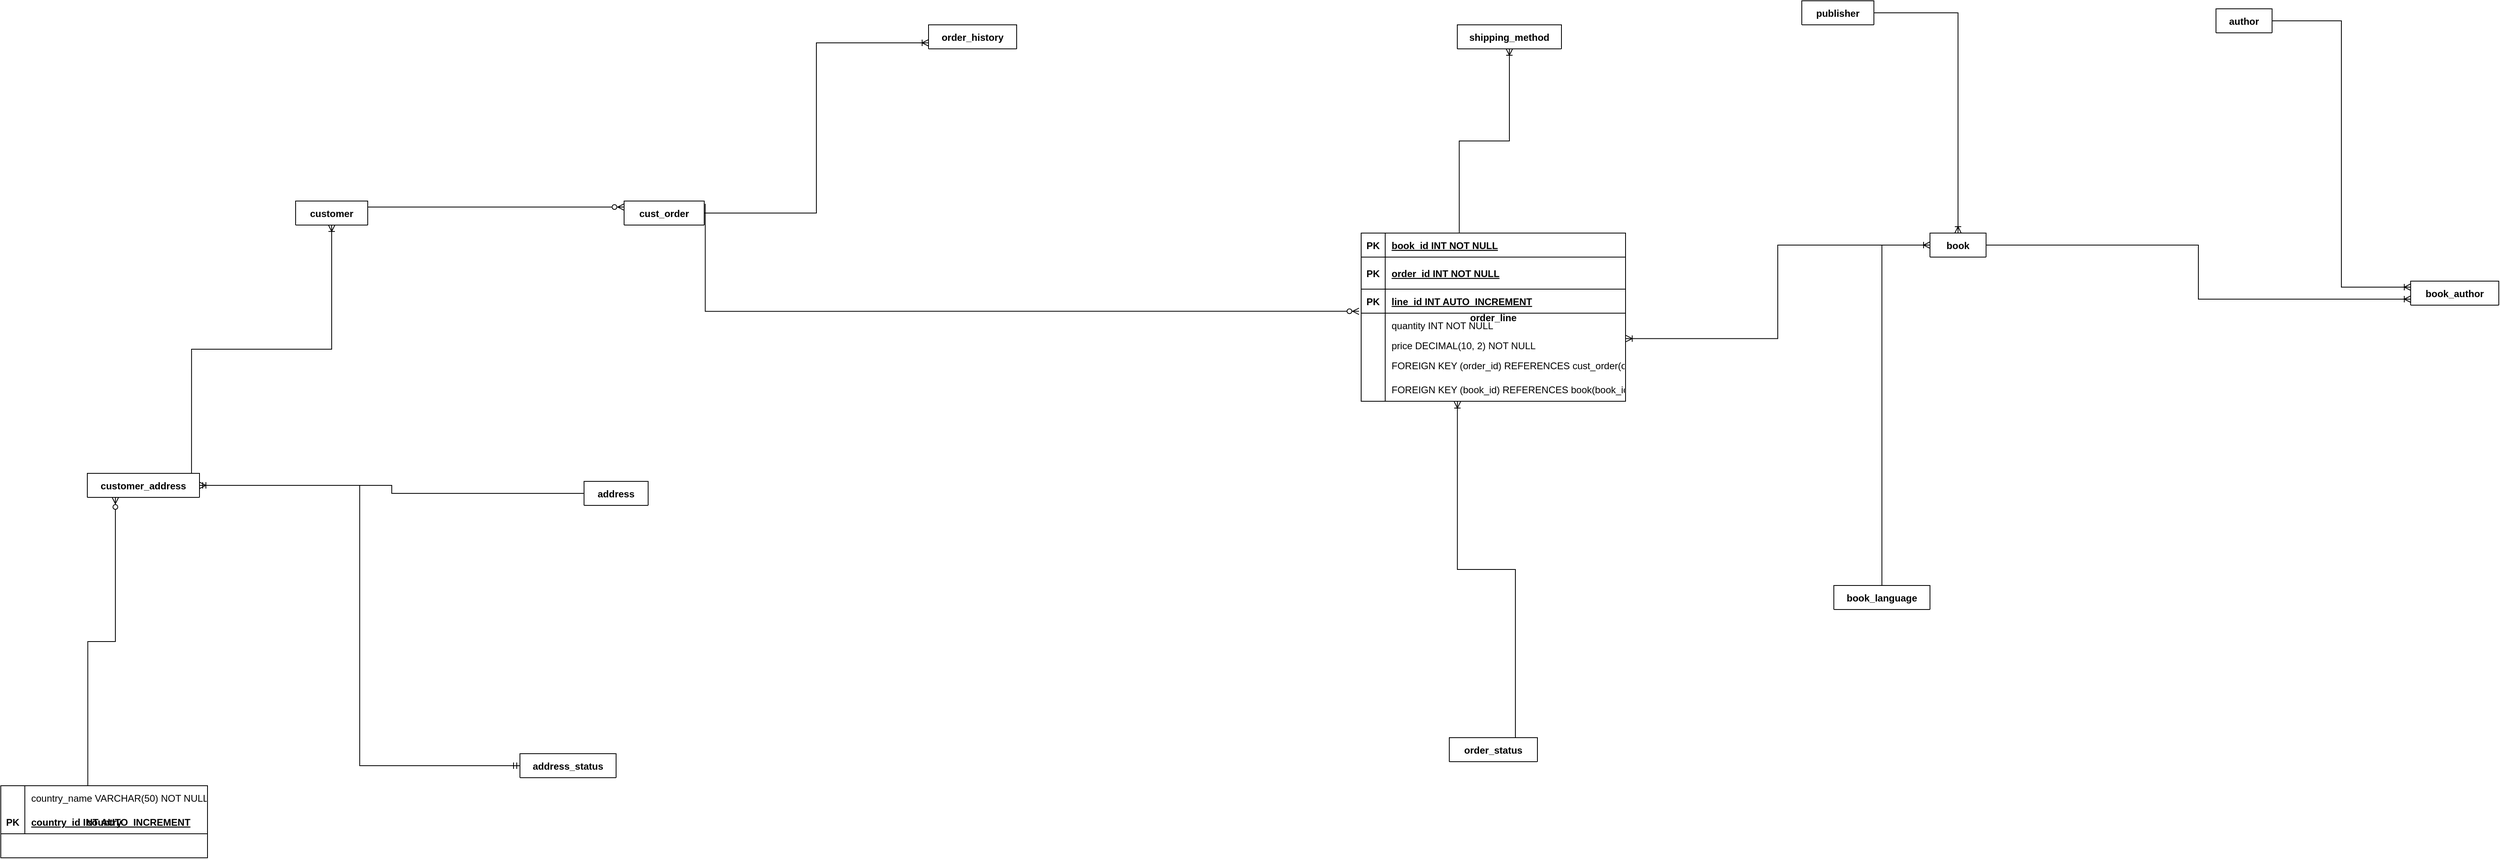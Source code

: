 <mxfile version="26.2.12">
  <diagram name="Page-1" id="pDmWfY5qSTqhb0wxEmgN">
    <mxGraphModel dx="6772" dy="3065" grid="1" gridSize="10" guides="1" tooltips="1" connect="1" arrows="1" fold="1" page="1" pageScale="1" pageWidth="827" pageHeight="1169" math="0" shadow="0">
      <root>
        <mxCell id="0" />
        <mxCell id="1" parent="0" />
        <mxCell id="Omo-iZKc9jwvKAGirbxX-253" style="edgeStyle=orthogonalEdgeStyle;shape=connector;rounded=0;orthogonalLoop=1;jettySize=auto;html=1;exitX=0.5;exitY=0;exitDx=0;exitDy=0;entryX=0;entryY=0.5;entryDx=0;entryDy=0;strokeColor=default;align=center;verticalAlign=middle;fontFamily=Helvetica;fontSize=12;fontColor=default;labelBackgroundColor=default;endArrow=ERoneToMany;" edge="1" parent="1" source="Omo-iZKc9jwvKAGirbxX-1" target="Omo-iZKc9jwvKAGirbxX-65">
          <mxGeometry relative="1" as="geometry" />
        </mxCell>
        <mxCell id="Omo-iZKc9jwvKAGirbxX-1" value="book_language" style="shape=table;startSize=30;container=1;collapsible=1;childLayout=tableLayout;fixedRows=1;rowLines=0;fontStyle=1;align=center;resizeLast=1;" vertex="1" collapsed="1" parent="1">
          <mxGeometry x="-890" y="10" width="120" height="30" as="geometry">
            <mxRectangle x="-900" y="10" width="290" height="120" as="alternateBounds" />
          </mxGeometry>
        </mxCell>
        <mxCell id="Omo-iZKc9jwvKAGirbxX-2" value="" style="shape=tableRow;horizontal=0;startSize=0;swimlaneHead=0;swimlaneBody=0;fillColor=none;collapsible=0;dropTarget=0;points=[[0,0.5],[1,0.5]];portConstraint=eastwest;strokeColor=inherit;top=0;left=0;right=0;bottom=1;" vertex="1" parent="Omo-iZKc9jwvKAGirbxX-1">
          <mxGeometry y="30" width="290" height="30" as="geometry" />
        </mxCell>
        <mxCell id="Omo-iZKc9jwvKAGirbxX-3" value="PK" style="shape=partialRectangle;overflow=hidden;connectable=0;fillColor=none;strokeColor=inherit;top=0;left=0;bottom=0;right=0;fontStyle=1;" vertex="1" parent="Omo-iZKc9jwvKAGirbxX-2">
          <mxGeometry width="30" height="30" as="geometry">
            <mxRectangle width="30" height="30" as="alternateBounds" />
          </mxGeometry>
        </mxCell>
        <mxCell id="Omo-iZKc9jwvKAGirbxX-4" value="language_id INT AUTO_INCREMENT " style="shape=partialRectangle;overflow=hidden;connectable=0;fillColor=none;align=left;strokeColor=inherit;top=0;left=0;bottom=0;right=0;spacingLeft=6;fontStyle=5;" vertex="1" parent="Omo-iZKc9jwvKAGirbxX-2">
          <mxGeometry x="30" width="260" height="30" as="geometry">
            <mxRectangle width="260" height="30" as="alternateBounds" />
          </mxGeometry>
        </mxCell>
        <mxCell id="Omo-iZKc9jwvKAGirbxX-5" value="" style="shape=tableRow;horizontal=0;startSize=0;swimlaneHead=0;swimlaneBody=0;fillColor=none;collapsible=0;dropTarget=0;points=[[0,0.5],[1,0.5]];portConstraint=eastwest;strokeColor=inherit;top=0;left=0;right=0;bottom=0;" vertex="1" parent="Omo-iZKc9jwvKAGirbxX-1">
          <mxGeometry y="60" width="290" height="30" as="geometry" />
        </mxCell>
        <mxCell id="Omo-iZKc9jwvKAGirbxX-6" value="" style="shape=partialRectangle;overflow=hidden;connectable=0;fillColor=none;strokeColor=inherit;top=0;left=0;bottom=0;right=0;" vertex="1" parent="Omo-iZKc9jwvKAGirbxX-5">
          <mxGeometry width="30" height="30" as="geometry">
            <mxRectangle width="30" height="30" as="alternateBounds" />
          </mxGeometry>
        </mxCell>
        <mxCell id="Omo-iZKc9jwvKAGirbxX-7" value="language_code VARCHAR(8) NOT NULL" style="shape=partialRectangle;overflow=hidden;connectable=0;fillColor=none;align=left;strokeColor=inherit;top=0;left=0;bottom=0;right=0;spacingLeft=6;" vertex="1" parent="Omo-iZKc9jwvKAGirbxX-5">
          <mxGeometry x="30" width="260" height="30" as="geometry">
            <mxRectangle width="260" height="30" as="alternateBounds" />
          </mxGeometry>
        </mxCell>
        <mxCell id="Omo-iZKc9jwvKAGirbxX-8" value="" style="shape=tableRow;horizontal=0;startSize=0;swimlaneHead=0;swimlaneBody=0;fillColor=none;collapsible=0;dropTarget=0;points=[[0,0.5],[1,0.5]];portConstraint=eastwest;strokeColor=inherit;top=0;left=0;right=0;bottom=0;" vertex="1" parent="Omo-iZKc9jwvKAGirbxX-1">
          <mxGeometry y="90" width="290" height="30" as="geometry" />
        </mxCell>
        <mxCell id="Omo-iZKc9jwvKAGirbxX-9" value="" style="shape=partialRectangle;overflow=hidden;connectable=0;fillColor=none;strokeColor=inherit;top=0;left=0;bottom=0;right=0;" vertex="1" parent="Omo-iZKc9jwvKAGirbxX-8">
          <mxGeometry width="30" height="30" as="geometry">
            <mxRectangle width="30" height="30" as="alternateBounds" />
          </mxGeometry>
        </mxCell>
        <mxCell id="Omo-iZKc9jwvKAGirbxX-10" value="language_name VARCHAR(50) NOT NULL" style="shape=partialRectangle;overflow=hidden;connectable=0;fillColor=none;align=left;strokeColor=inherit;top=0;left=0;bottom=0;right=0;spacingLeft=6;" vertex="1" parent="Omo-iZKc9jwvKAGirbxX-8">
          <mxGeometry x="30" width="260" height="30" as="geometry">
            <mxRectangle width="260" height="30" as="alternateBounds" />
          </mxGeometry>
        </mxCell>
        <mxCell id="Omo-iZKc9jwvKAGirbxX-252" style="edgeStyle=orthogonalEdgeStyle;shape=connector;rounded=0;orthogonalLoop=1;jettySize=auto;html=1;exitX=1;exitY=0.5;exitDx=0;exitDy=0;strokeColor=default;align=center;verticalAlign=middle;fontFamily=Helvetica;fontSize=12;fontColor=default;labelBackgroundColor=default;endArrow=ERoneToMany;" edge="1" parent="1" source="Omo-iZKc9jwvKAGirbxX-11" target="Omo-iZKc9jwvKAGirbxX-53">
          <mxGeometry relative="1" as="geometry" />
        </mxCell>
        <mxCell id="Omo-iZKc9jwvKAGirbxX-11" value="publisher" style="shape=table;startSize=30;container=1;collapsible=1;childLayout=tableLayout;fixedRows=1;rowLines=0;fontStyle=1;align=center;resizeLast=1;" vertex="1" collapsed="1" parent="1">
          <mxGeometry x="-930" y="-720" width="90" height="30" as="geometry">
            <mxRectangle x="-1020" y="-674" width="290" height="90" as="alternateBounds" />
          </mxGeometry>
        </mxCell>
        <mxCell id="Omo-iZKc9jwvKAGirbxX-12" value="" style="shape=tableRow;horizontal=0;startSize=0;swimlaneHead=0;swimlaneBody=0;fillColor=none;collapsible=0;dropTarget=0;points=[[0,0.5],[1,0.5]];portConstraint=eastwest;strokeColor=inherit;top=0;left=0;right=0;bottom=1;" vertex="1" parent="Omo-iZKc9jwvKAGirbxX-11">
          <mxGeometry y="30" width="290" height="30" as="geometry" />
        </mxCell>
        <mxCell id="Omo-iZKc9jwvKAGirbxX-13" value="PK" style="shape=partialRectangle;overflow=hidden;connectable=0;fillColor=none;strokeColor=inherit;top=0;left=0;bottom=0;right=0;fontStyle=1;" vertex="1" parent="Omo-iZKc9jwvKAGirbxX-12">
          <mxGeometry width="30" height="30" as="geometry">
            <mxRectangle width="30" height="30" as="alternateBounds" />
          </mxGeometry>
        </mxCell>
        <mxCell id="Omo-iZKc9jwvKAGirbxX-14" value="publisher_id INT AUTO_INCREMENT " style="shape=partialRectangle;overflow=hidden;connectable=0;fillColor=none;align=left;strokeColor=inherit;top=0;left=0;bottom=0;right=0;spacingLeft=6;fontStyle=5;" vertex="1" parent="Omo-iZKc9jwvKAGirbxX-12">
          <mxGeometry x="30" width="260" height="30" as="geometry">
            <mxRectangle width="260" height="30" as="alternateBounds" />
          </mxGeometry>
        </mxCell>
        <mxCell id="Omo-iZKc9jwvKAGirbxX-15" value="" style="shape=tableRow;horizontal=0;startSize=0;swimlaneHead=0;swimlaneBody=0;fillColor=none;collapsible=0;dropTarget=0;points=[[0,0.5],[1,0.5]];portConstraint=eastwest;strokeColor=inherit;top=0;left=0;right=0;bottom=0;" vertex="1" parent="Omo-iZKc9jwvKAGirbxX-11">
          <mxGeometry y="60" width="290" height="30" as="geometry" />
        </mxCell>
        <mxCell id="Omo-iZKc9jwvKAGirbxX-16" value="" style="shape=partialRectangle;overflow=hidden;connectable=0;fillColor=none;strokeColor=inherit;top=0;left=0;bottom=0;right=0;" vertex="1" parent="Omo-iZKc9jwvKAGirbxX-15">
          <mxGeometry width="30" height="30" as="geometry">
            <mxRectangle width="30" height="30" as="alternateBounds" />
          </mxGeometry>
        </mxCell>
        <mxCell id="Omo-iZKc9jwvKAGirbxX-17" value="publisher_name VARCHAR(100) NOT NULL" style="shape=partialRectangle;overflow=hidden;connectable=0;fillColor=none;align=left;strokeColor=inherit;top=0;left=0;bottom=0;right=0;spacingLeft=6;" vertex="1" parent="Omo-iZKc9jwvKAGirbxX-15">
          <mxGeometry x="30" width="260" height="30" as="geometry">
            <mxRectangle width="260" height="30" as="alternateBounds" />
          </mxGeometry>
        </mxCell>
        <mxCell id="Omo-iZKc9jwvKAGirbxX-18" value="country" style="shape=table;startSize=0;container=1;collapsible=1;childLayout=tableLayout;fixedRows=1;rowLines=0;fontStyle=1;align=center;resizeLast=1;" vertex="1" parent="1">
          <mxGeometry x="-3178" y="260" width="258" height="90" as="geometry">
            <mxRectangle x="-3150" y="260" width="80" height="30" as="alternateBounds" />
          </mxGeometry>
        </mxCell>
        <mxCell id="Omo-iZKc9jwvKAGirbxX-22" value="" style="shape=tableRow;horizontal=0;startSize=0;swimlaneHead=0;swimlaneBody=0;fillColor=none;collapsible=0;dropTarget=0;points=[[0,0.5],[1,0.5]];portConstraint=eastwest;strokeColor=inherit;top=0;left=0;right=0;bottom=0;" vertex="1" parent="Omo-iZKc9jwvKAGirbxX-18">
          <mxGeometry width="258" height="30" as="geometry" />
        </mxCell>
        <mxCell id="Omo-iZKc9jwvKAGirbxX-23" value="" style="shape=partialRectangle;overflow=hidden;connectable=0;fillColor=none;strokeColor=inherit;top=0;left=0;bottom=0;right=0;" vertex="1" parent="Omo-iZKc9jwvKAGirbxX-22">
          <mxGeometry width="30" height="30" as="geometry">
            <mxRectangle width="30" height="30" as="alternateBounds" />
          </mxGeometry>
        </mxCell>
        <mxCell id="Omo-iZKc9jwvKAGirbxX-24" value="country_name VARCHAR(50) NOT NULL" style="shape=partialRectangle;overflow=hidden;connectable=0;fillColor=none;align=left;strokeColor=inherit;top=0;left=0;bottom=0;right=0;spacingLeft=6;" vertex="1" parent="Omo-iZKc9jwvKAGirbxX-22">
          <mxGeometry x="30" width="228" height="30" as="geometry">
            <mxRectangle width="228" height="30" as="alternateBounds" />
          </mxGeometry>
        </mxCell>
        <mxCell id="Omo-iZKc9jwvKAGirbxX-19" value="" style="shape=tableRow;horizontal=0;startSize=0;swimlaneHead=0;swimlaneBody=0;fillColor=none;collapsible=0;dropTarget=0;points=[[0,0.5],[1,0.5]];portConstraint=eastwest;strokeColor=inherit;top=0;left=0;right=0;bottom=1;" vertex="1" parent="Omo-iZKc9jwvKAGirbxX-18">
          <mxGeometry y="30" width="258" height="30" as="geometry" />
        </mxCell>
        <mxCell id="Omo-iZKc9jwvKAGirbxX-20" value="PK" style="shape=partialRectangle;overflow=hidden;connectable=0;fillColor=none;strokeColor=inherit;top=0;left=0;bottom=0;right=0;fontStyle=1;" vertex="1" parent="Omo-iZKc9jwvKAGirbxX-19">
          <mxGeometry width="30" height="30" as="geometry">
            <mxRectangle width="30" height="30" as="alternateBounds" />
          </mxGeometry>
        </mxCell>
        <mxCell id="Omo-iZKc9jwvKAGirbxX-21" value="country_id INT AUTO_INCREMENT " style="shape=partialRectangle;overflow=hidden;connectable=0;fillColor=none;align=left;strokeColor=inherit;top=0;left=0;bottom=0;right=0;spacingLeft=6;fontStyle=5;" vertex="1" parent="Omo-iZKc9jwvKAGirbxX-19">
          <mxGeometry x="30" width="228" height="30" as="geometry">
            <mxRectangle width="228" height="30" as="alternateBounds" />
          </mxGeometry>
        </mxCell>
        <mxCell id="Omo-iZKc9jwvKAGirbxX-25" value="address_status" style="shape=table;startSize=30;container=1;collapsible=1;childLayout=tableLayout;fixedRows=1;rowLines=0;fontStyle=1;align=center;resizeLast=1;" vertex="1" collapsed="1" parent="1">
          <mxGeometry x="-2530" y="220" width="120" height="30" as="geometry">
            <mxRectangle x="-2530" y="220" width="280" height="90" as="alternateBounds" />
          </mxGeometry>
        </mxCell>
        <mxCell id="Omo-iZKc9jwvKAGirbxX-26" value="" style="shape=tableRow;horizontal=0;startSize=0;swimlaneHead=0;swimlaneBody=0;fillColor=none;collapsible=0;dropTarget=0;points=[[0,0.5],[1,0.5]];portConstraint=eastwest;strokeColor=inherit;top=0;left=0;right=0;bottom=1;" vertex="1" parent="Omo-iZKc9jwvKAGirbxX-25">
          <mxGeometry y="30" width="280" height="30" as="geometry" />
        </mxCell>
        <mxCell id="Omo-iZKc9jwvKAGirbxX-27" value="PK" style="shape=partialRectangle;overflow=hidden;connectable=0;fillColor=none;strokeColor=inherit;top=0;left=0;bottom=0;right=0;fontStyle=1;" vertex="1" parent="Omo-iZKc9jwvKAGirbxX-26">
          <mxGeometry width="30" height="30" as="geometry">
            <mxRectangle width="30" height="30" as="alternateBounds" />
          </mxGeometry>
        </mxCell>
        <mxCell id="Omo-iZKc9jwvKAGirbxX-28" value="status_id INT AUTO_INCREMENT " style="shape=partialRectangle;overflow=hidden;connectable=0;fillColor=none;align=left;strokeColor=inherit;top=0;left=0;bottom=0;right=0;spacingLeft=6;fontStyle=5;" vertex="1" parent="Omo-iZKc9jwvKAGirbxX-26">
          <mxGeometry x="30" width="250" height="30" as="geometry">
            <mxRectangle width="250" height="30" as="alternateBounds" />
          </mxGeometry>
        </mxCell>
        <mxCell id="Omo-iZKc9jwvKAGirbxX-29" value="" style="shape=tableRow;horizontal=0;startSize=0;swimlaneHead=0;swimlaneBody=0;fillColor=none;collapsible=0;dropTarget=0;points=[[0,0.5],[1,0.5]];portConstraint=eastwest;strokeColor=inherit;top=0;left=0;right=0;bottom=0;" vertex="1" parent="Omo-iZKc9jwvKAGirbxX-25">
          <mxGeometry y="60" width="280" height="30" as="geometry" />
        </mxCell>
        <mxCell id="Omo-iZKc9jwvKAGirbxX-30" value="" style="shape=partialRectangle;overflow=hidden;connectable=0;fillColor=none;strokeColor=inherit;top=0;left=0;bottom=0;right=0;" vertex="1" parent="Omo-iZKc9jwvKAGirbxX-29">
          <mxGeometry width="30" height="30" as="geometry">
            <mxRectangle width="30" height="30" as="alternateBounds" />
          </mxGeometry>
        </mxCell>
        <mxCell id="Omo-iZKc9jwvKAGirbxX-31" value="address_status VARCHAR(20) NOT NULL" style="shape=partialRectangle;overflow=hidden;connectable=0;fillColor=none;align=left;strokeColor=inherit;top=0;left=0;bottom=0;right=0;spacingLeft=6;" vertex="1" parent="Omo-iZKc9jwvKAGirbxX-29">
          <mxGeometry x="30" width="250" height="30" as="geometry">
            <mxRectangle width="250" height="30" as="alternateBounds" />
          </mxGeometry>
        </mxCell>
        <mxCell id="Omo-iZKc9jwvKAGirbxX-261" style="shape=connector;rounded=0;orthogonalLoop=1;jettySize=auto;html=1;exitX=0.75;exitY=0;exitDx=0;exitDy=0;entryX=0.364;entryY=1.015;entryDx=0;entryDy=0;strokeColor=default;align=center;verticalAlign=middle;fontFamily=Helvetica;fontSize=12;fontColor=default;labelBackgroundColor=default;endArrow=ERoneToMany;entryPerimeter=0;edgeStyle=orthogonalEdgeStyle;" edge="1" parent="1" source="Omo-iZKc9jwvKAGirbxX-32" target="Omo-iZKc9jwvKAGirbxX-213">
          <mxGeometry relative="1" as="geometry" />
        </mxCell>
        <mxCell id="Omo-iZKc9jwvKAGirbxX-32" value="order_status" style="shape=table;startSize=30;container=1;collapsible=1;childLayout=tableLayout;fixedRows=1;rowLines=0;fontStyle=1;align=center;resizeLast=1;" vertex="1" collapsed="1" parent="1">
          <mxGeometry x="-1370" y="200" width="110" height="30" as="geometry">
            <mxRectangle x="-1370" y="200" width="270" height="90" as="alternateBounds" />
          </mxGeometry>
        </mxCell>
        <mxCell id="Omo-iZKc9jwvKAGirbxX-33" value="" style="shape=tableRow;horizontal=0;startSize=0;swimlaneHead=0;swimlaneBody=0;fillColor=none;collapsible=0;dropTarget=0;points=[[0,0.5],[1,0.5]];portConstraint=eastwest;strokeColor=inherit;top=0;left=0;right=0;bottom=1;" vertex="1" parent="Omo-iZKc9jwvKAGirbxX-32">
          <mxGeometry y="30" width="270" height="30" as="geometry" />
        </mxCell>
        <mxCell id="Omo-iZKc9jwvKAGirbxX-34" value="PK" style="shape=partialRectangle;overflow=hidden;connectable=0;fillColor=none;strokeColor=inherit;top=0;left=0;bottom=0;right=0;fontStyle=1;" vertex="1" parent="Omo-iZKc9jwvKAGirbxX-33">
          <mxGeometry width="30" height="30" as="geometry">
            <mxRectangle width="30" height="30" as="alternateBounds" />
          </mxGeometry>
        </mxCell>
        <mxCell id="Omo-iZKc9jwvKAGirbxX-35" value="status_id INT AUTO_INCREMENT " style="shape=partialRectangle;overflow=hidden;connectable=0;fillColor=none;align=left;strokeColor=inherit;top=0;left=0;bottom=0;right=0;spacingLeft=6;fontStyle=5;" vertex="1" parent="Omo-iZKc9jwvKAGirbxX-33">
          <mxGeometry x="30" width="240" height="30" as="geometry">
            <mxRectangle width="240" height="30" as="alternateBounds" />
          </mxGeometry>
        </mxCell>
        <mxCell id="Omo-iZKc9jwvKAGirbxX-36" value="" style="shape=tableRow;horizontal=0;startSize=0;swimlaneHead=0;swimlaneBody=0;fillColor=none;collapsible=0;dropTarget=0;points=[[0,0.5],[1,0.5]];portConstraint=eastwest;strokeColor=inherit;top=0;left=0;right=0;bottom=0;" vertex="1" parent="Omo-iZKc9jwvKAGirbxX-32">
          <mxGeometry y="60" width="270" height="30" as="geometry" />
        </mxCell>
        <mxCell id="Omo-iZKc9jwvKAGirbxX-37" value="" style="shape=partialRectangle;overflow=hidden;connectable=0;fillColor=none;strokeColor=inherit;top=0;left=0;bottom=0;right=0;" vertex="1" parent="Omo-iZKc9jwvKAGirbxX-36">
          <mxGeometry width="30" height="30" as="geometry">
            <mxRectangle width="30" height="30" as="alternateBounds" />
          </mxGeometry>
        </mxCell>
        <mxCell id="Omo-iZKc9jwvKAGirbxX-38" value="status_value VARCHAR(20) NOT NULL" style="shape=partialRectangle;overflow=hidden;connectable=0;fillColor=none;align=left;strokeColor=inherit;top=0;left=0;bottom=0;right=0;spacingLeft=6;" vertex="1" parent="Omo-iZKc9jwvKAGirbxX-36">
          <mxGeometry x="30" width="240" height="30" as="geometry">
            <mxRectangle width="240" height="30" as="alternateBounds" />
          </mxGeometry>
        </mxCell>
        <mxCell id="Omo-iZKc9jwvKAGirbxX-39" value="shipping_method" style="shape=table;startSize=30;container=1;collapsible=1;childLayout=tableLayout;fixedRows=1;rowLines=0;fontStyle=1;align=center;resizeLast=1;" vertex="1" collapsed="1" parent="1">
          <mxGeometry x="-1360" y="-690" width="130" height="30" as="geometry">
            <mxRectangle x="-1420" y="-700" width="290" height="120" as="alternateBounds" />
          </mxGeometry>
        </mxCell>
        <mxCell id="Omo-iZKc9jwvKAGirbxX-40" value="" style="shape=tableRow;horizontal=0;startSize=0;swimlaneHead=0;swimlaneBody=0;fillColor=none;collapsible=0;dropTarget=0;points=[[0,0.5],[1,0.5]];portConstraint=eastwest;strokeColor=inherit;top=0;left=0;right=0;bottom=1;" vertex="1" parent="Omo-iZKc9jwvKAGirbxX-39">
          <mxGeometry y="30" width="290" height="30" as="geometry" />
        </mxCell>
        <mxCell id="Omo-iZKc9jwvKAGirbxX-41" value="PK" style="shape=partialRectangle;overflow=hidden;connectable=0;fillColor=none;strokeColor=inherit;top=0;left=0;bottom=0;right=0;fontStyle=1;" vertex="1" parent="Omo-iZKc9jwvKAGirbxX-40">
          <mxGeometry width="30" height="30" as="geometry">
            <mxRectangle width="30" height="30" as="alternateBounds" />
          </mxGeometry>
        </mxCell>
        <mxCell id="Omo-iZKc9jwvKAGirbxX-42" value="method_id INT AUTO_INCREMENT " style="shape=partialRectangle;overflow=hidden;connectable=0;fillColor=none;align=left;strokeColor=inherit;top=0;left=0;bottom=0;right=0;spacingLeft=6;fontStyle=5;" vertex="1" parent="Omo-iZKc9jwvKAGirbxX-40">
          <mxGeometry x="30" width="260" height="30" as="geometry">
            <mxRectangle width="260" height="30" as="alternateBounds" />
          </mxGeometry>
        </mxCell>
        <mxCell id="Omo-iZKc9jwvKAGirbxX-43" value="" style="shape=tableRow;horizontal=0;startSize=0;swimlaneHead=0;swimlaneBody=0;fillColor=none;collapsible=0;dropTarget=0;points=[[0,0.5],[1,0.5]];portConstraint=eastwest;strokeColor=inherit;top=0;left=0;right=0;bottom=0;" vertex="1" parent="Omo-iZKc9jwvKAGirbxX-39">
          <mxGeometry y="60" width="290" height="30" as="geometry" />
        </mxCell>
        <mxCell id="Omo-iZKc9jwvKAGirbxX-44" value="" style="shape=partialRectangle;overflow=hidden;connectable=0;fillColor=none;strokeColor=inherit;top=0;left=0;bottom=0;right=0;" vertex="1" parent="Omo-iZKc9jwvKAGirbxX-43">
          <mxGeometry width="30" height="30" as="geometry">
            <mxRectangle width="30" height="30" as="alternateBounds" />
          </mxGeometry>
        </mxCell>
        <mxCell id="Omo-iZKc9jwvKAGirbxX-45" value="method_name VARCHAR(100) NOT NULL" style="shape=partialRectangle;overflow=hidden;connectable=0;fillColor=none;align=left;strokeColor=inherit;top=0;left=0;bottom=0;right=0;spacingLeft=6;" vertex="1" parent="Omo-iZKc9jwvKAGirbxX-43">
          <mxGeometry x="30" width="260" height="30" as="geometry">
            <mxRectangle width="260" height="30" as="alternateBounds" />
          </mxGeometry>
        </mxCell>
        <mxCell id="Omo-iZKc9jwvKAGirbxX-46" value="" style="shape=tableRow;horizontal=0;startSize=0;swimlaneHead=0;swimlaneBody=0;fillColor=none;collapsible=0;dropTarget=0;points=[[0,0.5],[1,0.5]];portConstraint=eastwest;strokeColor=inherit;top=0;left=0;right=0;bottom=0;" vertex="1" parent="Omo-iZKc9jwvKAGirbxX-39">
          <mxGeometry y="90" width="290" height="30" as="geometry" />
        </mxCell>
        <mxCell id="Omo-iZKc9jwvKAGirbxX-47" value="" style="shape=partialRectangle;overflow=hidden;connectable=0;fillColor=none;strokeColor=inherit;top=0;left=0;bottom=0;right=0;" vertex="1" parent="Omo-iZKc9jwvKAGirbxX-46">
          <mxGeometry width="30" height="30" as="geometry">
            <mxRectangle width="30" height="30" as="alternateBounds" />
          </mxGeometry>
        </mxCell>
        <mxCell id="Omo-iZKc9jwvKAGirbxX-48" value="cost DECIMAL(6, 2) NOT NULL" style="shape=partialRectangle;overflow=hidden;connectable=0;fillColor=none;align=left;strokeColor=inherit;top=0;left=0;bottom=0;right=0;spacingLeft=6;" vertex="1" parent="Omo-iZKc9jwvKAGirbxX-46">
          <mxGeometry x="30" width="260" height="30" as="geometry">
            <mxRectangle width="260" height="30" as="alternateBounds" />
          </mxGeometry>
        </mxCell>
        <mxCell id="Omo-iZKc9jwvKAGirbxX-49" value="book" style="shape=table;startSize=30;container=1;collapsible=1;childLayout=tableLayout;fixedRows=1;rowLines=0;fontStyle=1;align=center;resizeLast=1;" vertex="1" collapsed="1" parent="1">
          <mxGeometry x="-770" y="-430" width="70" height="30" as="geometry">
            <mxRectangle x="-770" y="-430" width="320" height="360" as="alternateBounds" />
          </mxGeometry>
        </mxCell>
        <mxCell id="Omo-iZKc9jwvKAGirbxX-50" value="" style="shape=tableRow;horizontal=0;startSize=0;swimlaneHead=0;swimlaneBody=0;fillColor=none;collapsible=0;dropTarget=0;points=[[0,0.5],[1,0.5]];portConstraint=eastwest;strokeColor=inherit;top=0;left=0;right=0;bottom=1;" vertex="1" parent="Omo-iZKc9jwvKAGirbxX-49">
          <mxGeometry y="30" width="320" height="30" as="geometry" />
        </mxCell>
        <mxCell id="Omo-iZKc9jwvKAGirbxX-51" value="PK" style="shape=partialRectangle;overflow=hidden;connectable=0;fillColor=none;strokeColor=inherit;top=0;left=0;bottom=0;right=0;fontStyle=1;" vertex="1" parent="Omo-iZKc9jwvKAGirbxX-50">
          <mxGeometry width="30" height="30" as="geometry">
            <mxRectangle width="30" height="30" as="alternateBounds" />
          </mxGeometry>
        </mxCell>
        <mxCell id="Omo-iZKc9jwvKAGirbxX-52" value="language_id INT" style="shape=partialRectangle;overflow=hidden;connectable=0;fillColor=none;align=left;strokeColor=inherit;top=0;left=0;bottom=0;right=0;spacingLeft=6;fontStyle=5;" vertex="1" parent="Omo-iZKc9jwvKAGirbxX-50">
          <mxGeometry x="30" width="290" height="30" as="geometry">
            <mxRectangle width="290" height="30" as="alternateBounds" />
          </mxGeometry>
        </mxCell>
        <mxCell id="Omo-iZKc9jwvKAGirbxX-53" value="" style="shape=tableRow;horizontal=0;startSize=0;swimlaneHead=0;swimlaneBody=0;fillColor=none;collapsible=0;dropTarget=0;points=[[0,0.5],[1,0.5]];portConstraint=eastwest;strokeColor=inherit;top=0;left=0;right=0;bottom=1;" vertex="1" parent="Omo-iZKc9jwvKAGirbxX-49">
          <mxGeometry y="60" width="320" height="30" as="geometry" />
        </mxCell>
        <mxCell id="Omo-iZKc9jwvKAGirbxX-54" value="PK" style="shape=partialRectangle;overflow=hidden;connectable=0;fillColor=none;strokeColor=inherit;top=0;left=0;bottom=0;right=0;fontStyle=1;" vertex="1" parent="Omo-iZKc9jwvKAGirbxX-53">
          <mxGeometry width="30" height="30" as="geometry">
            <mxRectangle width="30" height="30" as="alternateBounds" />
          </mxGeometry>
        </mxCell>
        <mxCell id="Omo-iZKc9jwvKAGirbxX-55" value="publisher_id INT" style="shape=partialRectangle;overflow=hidden;connectable=0;fillColor=none;align=left;strokeColor=inherit;top=0;left=0;bottom=0;right=0;spacingLeft=6;fontStyle=5;" vertex="1" parent="Omo-iZKc9jwvKAGirbxX-53">
          <mxGeometry x="30" width="290" height="30" as="geometry">
            <mxRectangle width="290" height="30" as="alternateBounds" />
          </mxGeometry>
        </mxCell>
        <mxCell id="Omo-iZKc9jwvKAGirbxX-56" value="" style="shape=tableRow;horizontal=0;startSize=0;swimlaneHead=0;swimlaneBody=0;fillColor=none;collapsible=0;dropTarget=0;points=[[0,0.5],[1,0.5]];portConstraint=eastwest;strokeColor=inherit;top=0;left=0;right=0;bottom=1;" vertex="1" parent="Omo-iZKc9jwvKAGirbxX-49">
          <mxGeometry y="90" width="320" height="30" as="geometry" />
        </mxCell>
        <mxCell id="Omo-iZKc9jwvKAGirbxX-57" value="PK" style="shape=partialRectangle;overflow=hidden;connectable=0;fillColor=none;strokeColor=inherit;top=0;left=0;bottom=0;right=0;fontStyle=1;" vertex="1" parent="Omo-iZKc9jwvKAGirbxX-56">
          <mxGeometry width="30" height="30" as="geometry">
            <mxRectangle width="30" height="30" as="alternateBounds" />
          </mxGeometry>
        </mxCell>
        <mxCell id="Omo-iZKc9jwvKAGirbxX-58" value="book_id INT AUTO_INCREMENT " style="shape=partialRectangle;overflow=hidden;connectable=0;fillColor=none;align=left;strokeColor=inherit;top=0;left=0;bottom=0;right=0;spacingLeft=6;fontStyle=5;" vertex="1" parent="Omo-iZKc9jwvKAGirbxX-56">
          <mxGeometry x="30" width="290" height="30" as="geometry">
            <mxRectangle width="290" height="30" as="alternateBounds" />
          </mxGeometry>
        </mxCell>
        <mxCell id="Omo-iZKc9jwvKAGirbxX-59" value="" style="shape=tableRow;horizontal=0;startSize=0;swimlaneHead=0;swimlaneBody=0;fillColor=none;collapsible=0;dropTarget=0;points=[[0,0.5],[1,0.5]];portConstraint=eastwest;strokeColor=inherit;top=0;left=0;right=0;bottom=0;" vertex="1" parent="Omo-iZKc9jwvKAGirbxX-49">
          <mxGeometry y="120" width="320" height="30" as="geometry" />
        </mxCell>
        <mxCell id="Omo-iZKc9jwvKAGirbxX-60" value="" style="shape=partialRectangle;overflow=hidden;connectable=0;fillColor=none;strokeColor=inherit;top=0;left=0;bottom=0;right=0;" vertex="1" parent="Omo-iZKc9jwvKAGirbxX-59">
          <mxGeometry width="30" height="30" as="geometry">
            <mxRectangle width="30" height="30" as="alternateBounds" />
          </mxGeometry>
        </mxCell>
        <mxCell id="Omo-iZKc9jwvKAGirbxX-61" value="title VARCHAR(100) NOT NULL" style="shape=partialRectangle;overflow=hidden;connectable=0;fillColor=none;align=left;strokeColor=inherit;top=0;left=0;bottom=0;right=0;spacingLeft=6;" vertex="1" parent="Omo-iZKc9jwvKAGirbxX-59">
          <mxGeometry x="30" width="290" height="30" as="geometry">
            <mxRectangle width="290" height="30" as="alternateBounds" />
          </mxGeometry>
        </mxCell>
        <mxCell id="Omo-iZKc9jwvKAGirbxX-62" value="" style="shape=tableRow;horizontal=0;startSize=0;swimlaneHead=0;swimlaneBody=0;fillColor=none;collapsible=0;dropTarget=0;points=[[0,0.5],[1,0.5]];portConstraint=eastwest;strokeColor=inherit;top=0;left=0;right=0;bottom=0;" vertex="1" parent="Omo-iZKc9jwvKAGirbxX-49">
          <mxGeometry y="150" width="320" height="30" as="geometry" />
        </mxCell>
        <mxCell id="Omo-iZKc9jwvKAGirbxX-63" value="" style="shape=partialRectangle;overflow=hidden;connectable=0;fillColor=none;strokeColor=inherit;top=0;left=0;bottom=0;right=0;" vertex="1" parent="Omo-iZKc9jwvKAGirbxX-62">
          <mxGeometry width="30" height="30" as="geometry">
            <mxRectangle width="30" height="30" as="alternateBounds" />
          </mxGeometry>
        </mxCell>
        <mxCell id="Omo-iZKc9jwvKAGirbxX-64" value="isbn VARCHAR(20) UNIQUE NOT NULL" style="shape=partialRectangle;overflow=hidden;connectable=0;fillColor=none;align=left;strokeColor=inherit;top=0;left=0;bottom=0;right=0;spacingLeft=6;" vertex="1" parent="Omo-iZKc9jwvKAGirbxX-62">
          <mxGeometry x="30" width="290" height="30" as="geometry">
            <mxRectangle width="290" height="30" as="alternateBounds" />
          </mxGeometry>
        </mxCell>
        <mxCell id="Omo-iZKc9jwvKAGirbxX-65" value="" style="shape=tableRow;horizontal=0;startSize=0;swimlaneHead=0;swimlaneBody=0;fillColor=none;collapsible=0;dropTarget=0;points=[[0,0.5],[1,0.5]];portConstraint=eastwest;strokeColor=inherit;top=0;left=0;right=0;bottom=0;" vertex="1" parent="Omo-iZKc9jwvKAGirbxX-49">
          <mxGeometry y="180" width="320" height="30" as="geometry" />
        </mxCell>
        <mxCell id="Omo-iZKc9jwvKAGirbxX-66" value="" style="shape=partialRectangle;overflow=hidden;connectable=0;fillColor=none;strokeColor=inherit;top=0;left=0;bottom=0;right=0;" vertex="1" parent="Omo-iZKc9jwvKAGirbxX-65">
          <mxGeometry width="30" height="30" as="geometry">
            <mxRectangle width="30" height="30" as="alternateBounds" />
          </mxGeometry>
        </mxCell>
        <mxCell id="Omo-iZKc9jwvKAGirbxX-67" value="num_pages INT" style="shape=partialRectangle;overflow=hidden;connectable=0;fillColor=none;align=left;strokeColor=inherit;top=0;left=0;bottom=0;right=0;spacingLeft=6;" vertex="1" parent="Omo-iZKc9jwvKAGirbxX-65">
          <mxGeometry x="30" width="290" height="30" as="geometry">
            <mxRectangle width="290" height="30" as="alternateBounds" />
          </mxGeometry>
        </mxCell>
        <mxCell id="Omo-iZKc9jwvKAGirbxX-68" value="" style="shape=tableRow;horizontal=0;startSize=0;swimlaneHead=0;swimlaneBody=0;fillColor=none;collapsible=0;dropTarget=0;points=[[0,0.5],[1,0.5]];portConstraint=eastwest;strokeColor=inherit;top=0;left=0;right=0;bottom=0;" vertex="1" parent="Omo-iZKc9jwvKAGirbxX-49">
          <mxGeometry y="210" width="320" height="30" as="geometry" />
        </mxCell>
        <mxCell id="Omo-iZKc9jwvKAGirbxX-69" value="" style="shape=partialRectangle;overflow=hidden;connectable=0;fillColor=none;strokeColor=inherit;top=0;left=0;bottom=0;right=0;" vertex="1" parent="Omo-iZKc9jwvKAGirbxX-68">
          <mxGeometry width="30" height="30" as="geometry">
            <mxRectangle width="30" height="30" as="alternateBounds" />
          </mxGeometry>
        </mxCell>
        <mxCell id="Omo-iZKc9jwvKAGirbxX-70" value="publication_date DATE" style="shape=partialRectangle;overflow=hidden;connectable=0;fillColor=none;align=left;strokeColor=inherit;top=0;left=0;bottom=0;right=0;spacingLeft=6;" vertex="1" parent="Omo-iZKc9jwvKAGirbxX-68">
          <mxGeometry x="30" width="290" height="30" as="geometry">
            <mxRectangle width="290" height="30" as="alternateBounds" />
          </mxGeometry>
        </mxCell>
        <mxCell id="Omo-iZKc9jwvKAGirbxX-71" value="" style="shape=tableRow;horizontal=0;startSize=0;swimlaneHead=0;swimlaneBody=0;fillColor=none;collapsible=0;dropTarget=0;points=[[0,0.5],[1,0.5]];portConstraint=eastwest;strokeColor=inherit;top=0;left=0;right=0;bottom=0;" vertex="1" parent="Omo-iZKc9jwvKAGirbxX-49">
          <mxGeometry y="240" width="320" height="30" as="geometry" />
        </mxCell>
        <mxCell id="Omo-iZKc9jwvKAGirbxX-72" value="" style="shape=partialRectangle;overflow=hidden;connectable=0;fillColor=none;strokeColor=inherit;top=0;left=0;bottom=0;right=0;" vertex="1" parent="Omo-iZKc9jwvKAGirbxX-71">
          <mxGeometry width="30" height="30" as="geometry">
            <mxRectangle width="30" height="30" as="alternateBounds" />
          </mxGeometry>
        </mxCell>
        <mxCell id="Omo-iZKc9jwvKAGirbxX-73" value="price DECIMAL(10, 2) NOT NULL" style="shape=partialRectangle;overflow=hidden;connectable=0;fillColor=none;align=left;strokeColor=inherit;top=0;left=0;bottom=0;right=0;spacingLeft=6;" vertex="1" parent="Omo-iZKc9jwvKAGirbxX-71">
          <mxGeometry x="30" width="290" height="30" as="geometry">
            <mxRectangle width="290" height="30" as="alternateBounds" />
          </mxGeometry>
        </mxCell>
        <mxCell id="Omo-iZKc9jwvKAGirbxX-74" value="" style="shape=tableRow;horizontal=0;startSize=0;swimlaneHead=0;swimlaneBody=0;fillColor=none;collapsible=0;dropTarget=0;points=[[0,0.5],[1,0.5]];portConstraint=eastwest;strokeColor=inherit;top=0;left=0;right=0;bottom=0;" vertex="1" parent="Omo-iZKc9jwvKAGirbxX-49">
          <mxGeometry y="270" width="320" height="30" as="geometry" />
        </mxCell>
        <mxCell id="Omo-iZKc9jwvKAGirbxX-75" value="" style="shape=partialRectangle;overflow=hidden;connectable=0;fillColor=none;strokeColor=inherit;top=0;left=0;bottom=0;right=0;" vertex="1" parent="Omo-iZKc9jwvKAGirbxX-74">
          <mxGeometry width="30" height="30" as="geometry">
            <mxRectangle width="30" height="30" as="alternateBounds" />
          </mxGeometry>
        </mxCell>
        <mxCell id="Omo-iZKc9jwvKAGirbxX-76" value="stock_quantity INT NOT NULL DEFAULT 0" style="shape=partialRectangle;overflow=hidden;connectable=0;fillColor=none;align=left;strokeColor=inherit;top=0;left=0;bottom=0;right=0;spacingLeft=6;" vertex="1" parent="Omo-iZKc9jwvKAGirbxX-74">
          <mxGeometry x="30" width="290" height="30" as="geometry">
            <mxRectangle width="290" height="30" as="alternateBounds" />
          </mxGeometry>
        </mxCell>
        <mxCell id="Omo-iZKc9jwvKAGirbxX-77" value="" style="shape=tableRow;horizontal=0;startSize=0;swimlaneHead=0;swimlaneBody=0;fillColor=none;collapsible=0;dropTarget=0;points=[[0,0.5],[1,0.5]];portConstraint=eastwest;strokeColor=inherit;top=0;left=0;right=0;bottom=0;" vertex="1" parent="Omo-iZKc9jwvKAGirbxX-49">
          <mxGeometry y="300" width="320" height="30" as="geometry" />
        </mxCell>
        <mxCell id="Omo-iZKc9jwvKAGirbxX-78" value="" style="shape=partialRectangle;overflow=hidden;connectable=0;fillColor=none;strokeColor=inherit;top=0;left=0;bottom=0;right=0;" vertex="1" parent="Omo-iZKc9jwvKAGirbxX-77">
          <mxGeometry width="30" height="30" as="geometry">
            <mxRectangle width="30" height="30" as="alternateBounds" />
          </mxGeometry>
        </mxCell>
        <mxCell id="Omo-iZKc9jwvKAGirbxX-79" value="FOREIGN KEY (publisher_id) REFERENCES publisher(publisher_id)" style="shape=partialRectangle;overflow=hidden;connectable=0;fillColor=none;align=left;strokeColor=inherit;top=0;left=0;bottom=0;right=0;spacingLeft=6;" vertex="1" parent="Omo-iZKc9jwvKAGirbxX-77">
          <mxGeometry x="30" width="290" height="30" as="geometry">
            <mxRectangle width="290" height="30" as="alternateBounds" />
          </mxGeometry>
        </mxCell>
        <mxCell id="Omo-iZKc9jwvKAGirbxX-80" value="" style="shape=tableRow;horizontal=0;startSize=0;swimlaneHead=0;swimlaneBody=0;fillColor=none;collapsible=0;dropTarget=0;points=[[0,0.5],[1,0.5]];portConstraint=eastwest;strokeColor=inherit;top=0;left=0;right=0;bottom=0;" vertex="1" parent="Omo-iZKc9jwvKAGirbxX-49">
          <mxGeometry y="330" width="320" height="30" as="geometry" />
        </mxCell>
        <mxCell id="Omo-iZKc9jwvKAGirbxX-81" value="" style="shape=partialRectangle;overflow=hidden;connectable=0;fillColor=none;strokeColor=inherit;top=0;left=0;bottom=0;right=0;" vertex="1" parent="Omo-iZKc9jwvKAGirbxX-80">
          <mxGeometry width="30" height="30" as="geometry">
            <mxRectangle width="30" height="30" as="alternateBounds" />
          </mxGeometry>
        </mxCell>
        <mxCell id="Omo-iZKc9jwvKAGirbxX-82" value="FOREIGN KEY (language_id) REFERENCES book_language(language_id)" style="shape=partialRectangle;overflow=hidden;connectable=0;fillColor=none;align=left;strokeColor=inherit;top=0;left=0;bottom=0;right=0;spacingLeft=6;" vertex="1" parent="Omo-iZKc9jwvKAGirbxX-80">
          <mxGeometry x="30" width="290" height="30" as="geometry">
            <mxRectangle width="290" height="30" as="alternateBounds" />
          </mxGeometry>
        </mxCell>
        <mxCell id="Omo-iZKc9jwvKAGirbxX-255" style="edgeStyle=orthogonalEdgeStyle;shape=connector;rounded=0;orthogonalLoop=1;jettySize=auto;html=1;exitX=1;exitY=0.5;exitDx=0;exitDy=0;entryX=0;entryY=0.25;entryDx=0;entryDy=0;strokeColor=default;align=center;verticalAlign=middle;fontFamily=Helvetica;fontSize=12;fontColor=default;labelBackgroundColor=default;endArrow=ERoneToMany;" edge="1" parent="1" source="Omo-iZKc9jwvKAGirbxX-83" target="Omo-iZKc9jwvKAGirbxX-93">
          <mxGeometry relative="1" as="geometry" />
        </mxCell>
        <mxCell id="Omo-iZKc9jwvKAGirbxX-83" value="author" style="shape=table;startSize=30;container=1;collapsible=1;childLayout=tableLayout;fixedRows=1;rowLines=0;fontStyle=1;align=center;resizeLast=1;" vertex="1" collapsed="1" parent="1">
          <mxGeometry x="-413" y="-710" width="70" height="30" as="geometry">
            <mxRectangle x="-413" y="-710" width="260" height="120" as="alternateBounds" />
          </mxGeometry>
        </mxCell>
        <mxCell id="Omo-iZKc9jwvKAGirbxX-84" value="" style="shape=tableRow;horizontal=0;startSize=0;swimlaneHead=0;swimlaneBody=0;fillColor=none;collapsible=0;dropTarget=0;points=[[0,0.5],[1,0.5]];portConstraint=eastwest;strokeColor=inherit;top=0;left=0;right=0;bottom=1;" vertex="1" parent="Omo-iZKc9jwvKAGirbxX-83">
          <mxGeometry y="30" width="260" height="30" as="geometry" />
        </mxCell>
        <mxCell id="Omo-iZKc9jwvKAGirbxX-85" value="PK" style="shape=partialRectangle;overflow=hidden;connectable=0;fillColor=none;strokeColor=inherit;top=0;left=0;bottom=0;right=0;fontStyle=1;" vertex="1" parent="Omo-iZKc9jwvKAGirbxX-84">
          <mxGeometry width="30" height="30" as="geometry">
            <mxRectangle width="30" height="30" as="alternateBounds" />
          </mxGeometry>
        </mxCell>
        <mxCell id="Omo-iZKc9jwvKAGirbxX-86" value="author_id INT AUTO_INCREMENT " style="shape=partialRectangle;overflow=hidden;connectable=0;fillColor=none;align=left;strokeColor=inherit;top=0;left=0;bottom=0;right=0;spacingLeft=6;fontStyle=5;" vertex="1" parent="Omo-iZKc9jwvKAGirbxX-84">
          <mxGeometry x="30" width="230" height="30" as="geometry">
            <mxRectangle width="230" height="30" as="alternateBounds" />
          </mxGeometry>
        </mxCell>
        <mxCell id="Omo-iZKc9jwvKAGirbxX-87" value="" style="shape=tableRow;horizontal=0;startSize=0;swimlaneHead=0;swimlaneBody=0;fillColor=none;collapsible=0;dropTarget=0;points=[[0,0.5],[1,0.5]];portConstraint=eastwest;strokeColor=inherit;top=0;left=0;right=0;bottom=0;" vertex="1" parent="Omo-iZKc9jwvKAGirbxX-83">
          <mxGeometry y="60" width="260" height="30" as="geometry" />
        </mxCell>
        <mxCell id="Omo-iZKc9jwvKAGirbxX-88" value="" style="shape=partialRectangle;overflow=hidden;connectable=0;fillColor=none;strokeColor=inherit;top=0;left=0;bottom=0;right=0;" vertex="1" parent="Omo-iZKc9jwvKAGirbxX-87">
          <mxGeometry width="30" height="30" as="geometry">
            <mxRectangle width="30" height="30" as="alternateBounds" />
          </mxGeometry>
        </mxCell>
        <mxCell id="Omo-iZKc9jwvKAGirbxX-89" value="first_name VARCHAR(50) NOT NULL" style="shape=partialRectangle;overflow=hidden;connectable=0;fillColor=none;align=left;strokeColor=inherit;top=0;left=0;bottom=0;right=0;spacingLeft=6;" vertex="1" parent="Omo-iZKc9jwvKAGirbxX-87">
          <mxGeometry x="30" width="230" height="30" as="geometry">
            <mxRectangle width="230" height="30" as="alternateBounds" />
          </mxGeometry>
        </mxCell>
        <mxCell id="Omo-iZKc9jwvKAGirbxX-90" value="" style="shape=tableRow;horizontal=0;startSize=0;swimlaneHead=0;swimlaneBody=0;fillColor=none;collapsible=0;dropTarget=0;points=[[0,0.5],[1,0.5]];portConstraint=eastwest;strokeColor=inherit;top=0;left=0;right=0;bottom=0;" vertex="1" parent="Omo-iZKc9jwvKAGirbxX-83">
          <mxGeometry y="90" width="260" height="30" as="geometry" />
        </mxCell>
        <mxCell id="Omo-iZKc9jwvKAGirbxX-91" value="" style="shape=partialRectangle;overflow=hidden;connectable=0;fillColor=none;strokeColor=inherit;top=0;left=0;bottom=0;right=0;" vertex="1" parent="Omo-iZKc9jwvKAGirbxX-90">
          <mxGeometry width="30" height="30" as="geometry">
            <mxRectangle width="30" height="30" as="alternateBounds" />
          </mxGeometry>
        </mxCell>
        <mxCell id="Omo-iZKc9jwvKAGirbxX-92" value="last_name VARCHAR(50) NOT NULL" style="shape=partialRectangle;overflow=hidden;connectable=0;fillColor=none;align=left;strokeColor=inherit;top=0;left=0;bottom=0;right=0;spacingLeft=6;" vertex="1" parent="Omo-iZKc9jwvKAGirbxX-90">
          <mxGeometry x="30" width="230" height="30" as="geometry">
            <mxRectangle width="230" height="30" as="alternateBounds" />
          </mxGeometry>
        </mxCell>
        <mxCell id="Omo-iZKc9jwvKAGirbxX-93" value="book_author" style="shape=table;startSize=30;container=1;collapsible=1;childLayout=tableLayout;fixedRows=1;rowLines=0;fontStyle=1;align=center;resizeLast=1;" vertex="1" collapsed="1" parent="1">
          <mxGeometry x="-170" y="-370" width="110" height="30" as="geometry">
            <mxRectangle x="-170" y="-370" width="320" height="150" as="alternateBounds" />
          </mxGeometry>
        </mxCell>
        <mxCell id="Omo-iZKc9jwvKAGirbxX-94" value="" style="shape=tableRow;horizontal=0;startSize=0;swimlaneHead=0;swimlaneBody=0;fillColor=none;collapsible=0;dropTarget=0;points=[[0,0.5],[1,0.5]];portConstraint=eastwest;strokeColor=inherit;top=0;left=0;right=0;bottom=1;" vertex="1" parent="Omo-iZKc9jwvKAGirbxX-93">
          <mxGeometry y="30" width="320" height="30" as="geometry" />
        </mxCell>
        <mxCell id="Omo-iZKc9jwvKAGirbxX-95" value="PK" style="shape=partialRectangle;overflow=hidden;connectable=0;fillColor=none;strokeColor=inherit;top=0;left=0;bottom=0;right=0;fontStyle=1;" vertex="1" parent="Omo-iZKc9jwvKAGirbxX-94">
          <mxGeometry width="30" height="30" as="geometry">
            <mxRectangle width="30" height="30" as="alternateBounds" />
          </mxGeometry>
        </mxCell>
        <mxCell id="Omo-iZKc9jwvKAGirbxX-96" value="author_id INT NOT NULL" style="shape=partialRectangle;overflow=hidden;connectable=0;fillColor=none;align=left;strokeColor=inherit;top=0;left=0;bottom=0;right=0;spacingLeft=6;fontStyle=5;" vertex="1" parent="Omo-iZKc9jwvKAGirbxX-94">
          <mxGeometry x="30" width="290" height="30" as="geometry">
            <mxRectangle width="290" height="30" as="alternateBounds" />
          </mxGeometry>
        </mxCell>
        <mxCell id="Omo-iZKc9jwvKAGirbxX-97" value="" style="shape=tableRow;horizontal=0;startSize=0;swimlaneHead=0;swimlaneBody=0;fillColor=none;collapsible=0;dropTarget=0;points=[[0,0.5],[1,0.5]];portConstraint=eastwest;strokeColor=inherit;top=0;left=0;right=0;bottom=1;" vertex="1" parent="Omo-iZKc9jwvKAGirbxX-93">
          <mxGeometry y="60" width="320" height="30" as="geometry" />
        </mxCell>
        <mxCell id="Omo-iZKc9jwvKAGirbxX-98" value="PK" style="shape=partialRectangle;overflow=hidden;connectable=0;fillColor=none;strokeColor=inherit;top=0;left=0;bottom=0;right=0;fontStyle=1;" vertex="1" parent="Omo-iZKc9jwvKAGirbxX-97">
          <mxGeometry width="30" height="30" as="geometry">
            <mxRectangle width="30" height="30" as="alternateBounds" />
          </mxGeometry>
        </mxCell>
        <mxCell id="Omo-iZKc9jwvKAGirbxX-99" value="book_id INT NOT NULL" style="shape=partialRectangle;overflow=hidden;connectable=0;fillColor=none;align=left;strokeColor=inherit;top=0;left=0;bottom=0;right=0;spacingLeft=6;fontStyle=5;" vertex="1" parent="Omo-iZKc9jwvKAGirbxX-97">
          <mxGeometry x="30" width="290" height="30" as="geometry">
            <mxRectangle width="290" height="30" as="alternateBounds" />
          </mxGeometry>
        </mxCell>
        <mxCell id="Omo-iZKc9jwvKAGirbxX-100" value="" style="shape=tableRow;horizontal=0;startSize=0;swimlaneHead=0;swimlaneBody=0;fillColor=none;collapsible=0;dropTarget=0;points=[[0,0.5],[1,0.5]];portConstraint=eastwest;strokeColor=inherit;top=0;left=0;right=0;bottom=0;" vertex="1" parent="Omo-iZKc9jwvKAGirbxX-93">
          <mxGeometry y="90" width="320" height="30" as="geometry" />
        </mxCell>
        <mxCell id="Omo-iZKc9jwvKAGirbxX-101" value="" style="shape=partialRectangle;overflow=hidden;connectable=0;fillColor=none;strokeColor=inherit;top=0;left=0;bottom=0;right=0;" vertex="1" parent="Omo-iZKc9jwvKAGirbxX-100">
          <mxGeometry width="30" height="30" as="geometry">
            <mxRectangle width="30" height="30" as="alternateBounds" />
          </mxGeometry>
        </mxCell>
        <mxCell id="Omo-iZKc9jwvKAGirbxX-102" value="FOREIGN KEY (book_id) REFERENCES book(book_id)" style="shape=partialRectangle;overflow=hidden;connectable=0;fillColor=none;align=left;strokeColor=inherit;top=0;left=0;bottom=0;right=0;spacingLeft=6;" vertex="1" parent="Omo-iZKc9jwvKAGirbxX-100">
          <mxGeometry x="30" width="290" height="30" as="geometry">
            <mxRectangle width="290" height="30" as="alternateBounds" />
          </mxGeometry>
        </mxCell>
        <mxCell id="Omo-iZKc9jwvKAGirbxX-103" value="" style="shape=tableRow;horizontal=0;startSize=0;swimlaneHead=0;swimlaneBody=0;fillColor=none;collapsible=0;dropTarget=0;points=[[0,0.5],[1,0.5]];portConstraint=eastwest;strokeColor=inherit;top=0;left=0;right=0;bottom=0;" vertex="1" parent="Omo-iZKc9jwvKAGirbxX-93">
          <mxGeometry y="120" width="320" height="30" as="geometry" />
        </mxCell>
        <mxCell id="Omo-iZKc9jwvKAGirbxX-104" value="" style="shape=partialRectangle;overflow=hidden;connectable=0;fillColor=none;strokeColor=inherit;top=0;left=0;bottom=0;right=0;" vertex="1" parent="Omo-iZKc9jwvKAGirbxX-103">
          <mxGeometry width="30" height="30" as="geometry">
            <mxRectangle width="30" height="30" as="alternateBounds" />
          </mxGeometry>
        </mxCell>
        <mxCell id="Omo-iZKc9jwvKAGirbxX-105" value="FOREIGN KEY (author_id) REFERENCES author(author_id)" style="shape=partialRectangle;overflow=hidden;connectable=0;fillColor=none;align=left;strokeColor=inherit;top=0;left=0;bottom=0;right=0;spacingLeft=6;" vertex="1" parent="Omo-iZKc9jwvKAGirbxX-103">
          <mxGeometry x="30" width="290" height="30" as="geometry">
            <mxRectangle width="290" height="30" as="alternateBounds" />
          </mxGeometry>
        </mxCell>
        <mxCell id="Omo-iZKc9jwvKAGirbxX-106" value="customer" style="shape=table;startSize=30;container=1;collapsible=1;childLayout=tableLayout;fixedRows=1;rowLines=0;fontStyle=1;align=center;resizeLast=1;" vertex="1" collapsed="1" parent="1">
          <mxGeometry x="-2810" y="-470" width="90" height="30" as="geometry">
            <mxRectangle x="-2810" y="-470" width="320" height="220" as="alternateBounds" />
          </mxGeometry>
        </mxCell>
        <mxCell id="Omo-iZKc9jwvKAGirbxX-107" value="" style="shape=tableRow;horizontal=0;startSize=0;swimlaneHead=0;swimlaneBody=0;fillColor=none;collapsible=0;dropTarget=0;points=[[0,0.5],[1,0.5]];portConstraint=eastwest;strokeColor=inherit;top=0;left=0;right=0;bottom=1;" vertex="1" parent="Omo-iZKc9jwvKAGirbxX-106">
          <mxGeometry y="30" width="320" height="30" as="geometry" />
        </mxCell>
        <mxCell id="Omo-iZKc9jwvKAGirbxX-108" value="PK" style="shape=partialRectangle;overflow=hidden;connectable=0;fillColor=none;strokeColor=inherit;top=0;left=0;bottom=0;right=0;fontStyle=1;" vertex="1" parent="Omo-iZKc9jwvKAGirbxX-107">
          <mxGeometry width="30" height="30" as="geometry">
            <mxRectangle width="30" height="30" as="alternateBounds" />
          </mxGeometry>
        </mxCell>
        <mxCell id="Omo-iZKc9jwvKAGirbxX-109" value="customer_id INT AUTO_INCREMENT " style="shape=partialRectangle;overflow=hidden;connectable=0;fillColor=none;align=left;strokeColor=inherit;top=0;left=0;bottom=0;right=0;spacingLeft=6;fontStyle=5;" vertex="1" parent="Omo-iZKc9jwvKAGirbxX-107">
          <mxGeometry x="30" width="290" height="30" as="geometry">
            <mxRectangle width="290" height="30" as="alternateBounds" />
          </mxGeometry>
        </mxCell>
        <mxCell id="Omo-iZKc9jwvKAGirbxX-110" value="" style="shape=tableRow;horizontal=0;startSize=0;swimlaneHead=0;swimlaneBody=0;fillColor=none;collapsible=0;dropTarget=0;points=[[0,0.5],[1,0.5]];portConstraint=eastwest;strokeColor=inherit;top=0;left=0;right=0;bottom=0;" vertex="1" parent="Omo-iZKc9jwvKAGirbxX-106">
          <mxGeometry y="60" width="320" height="30" as="geometry" />
        </mxCell>
        <mxCell id="Omo-iZKc9jwvKAGirbxX-111" value="" style="shape=partialRectangle;overflow=hidden;connectable=0;fillColor=none;strokeColor=inherit;top=0;left=0;bottom=0;right=0;" vertex="1" parent="Omo-iZKc9jwvKAGirbxX-110">
          <mxGeometry width="30" height="30" as="geometry">
            <mxRectangle width="30" height="30" as="alternateBounds" />
          </mxGeometry>
        </mxCell>
        <mxCell id="Omo-iZKc9jwvKAGirbxX-112" value="first_name VARCHAR(50) NOT NULL" style="shape=partialRectangle;overflow=hidden;connectable=0;fillColor=none;align=left;strokeColor=inherit;top=0;left=0;bottom=0;right=0;spacingLeft=6;" vertex="1" parent="Omo-iZKc9jwvKAGirbxX-110">
          <mxGeometry x="30" width="290" height="30" as="geometry">
            <mxRectangle width="290" height="30" as="alternateBounds" />
          </mxGeometry>
        </mxCell>
        <mxCell id="Omo-iZKc9jwvKAGirbxX-113" value="" style="shape=tableRow;horizontal=0;startSize=0;swimlaneHead=0;swimlaneBody=0;fillColor=none;collapsible=0;dropTarget=0;points=[[0,0.5],[1,0.5]];portConstraint=eastwest;strokeColor=inherit;top=0;left=0;right=0;bottom=0;" vertex="1" parent="Omo-iZKc9jwvKAGirbxX-106">
          <mxGeometry y="90" width="320" height="30" as="geometry" />
        </mxCell>
        <mxCell id="Omo-iZKc9jwvKAGirbxX-114" value="" style="shape=partialRectangle;overflow=hidden;connectable=0;fillColor=none;strokeColor=inherit;top=0;left=0;bottom=0;right=0;" vertex="1" parent="Omo-iZKc9jwvKAGirbxX-113">
          <mxGeometry width="30" height="30" as="geometry">
            <mxRectangle width="30" height="30" as="alternateBounds" />
          </mxGeometry>
        </mxCell>
        <mxCell id="Omo-iZKc9jwvKAGirbxX-115" value="last_name VARCHAR(50) NOT NULL" style="shape=partialRectangle;overflow=hidden;connectable=0;fillColor=none;align=left;strokeColor=inherit;top=0;left=0;bottom=0;right=0;spacingLeft=6;" vertex="1" parent="Omo-iZKc9jwvKAGirbxX-113">
          <mxGeometry x="30" width="290" height="30" as="geometry">
            <mxRectangle width="290" height="30" as="alternateBounds" />
          </mxGeometry>
        </mxCell>
        <mxCell id="Omo-iZKc9jwvKAGirbxX-116" value="" style="shape=tableRow;horizontal=0;startSize=0;swimlaneHead=0;swimlaneBody=0;fillColor=none;collapsible=0;dropTarget=0;points=[[0,0.5],[1,0.5]];portConstraint=eastwest;strokeColor=inherit;top=0;left=0;right=0;bottom=0;" vertex="1" parent="Omo-iZKc9jwvKAGirbxX-106">
          <mxGeometry y="120" width="320" height="30" as="geometry" />
        </mxCell>
        <mxCell id="Omo-iZKc9jwvKAGirbxX-117" value="" style="shape=partialRectangle;overflow=hidden;connectable=0;fillColor=none;strokeColor=inherit;top=0;left=0;bottom=0;right=0;" vertex="1" parent="Omo-iZKc9jwvKAGirbxX-116">
          <mxGeometry width="30" height="30" as="geometry">
            <mxRectangle width="30" height="30" as="alternateBounds" />
          </mxGeometry>
        </mxCell>
        <mxCell id="Omo-iZKc9jwvKAGirbxX-118" value="email VARCHAR(100) UNIQUE NOT NULL" style="shape=partialRectangle;overflow=hidden;connectable=0;fillColor=none;align=left;strokeColor=inherit;top=0;left=0;bottom=0;right=0;spacingLeft=6;" vertex="1" parent="Omo-iZKc9jwvKAGirbxX-116">
          <mxGeometry x="30" width="290" height="30" as="geometry">
            <mxRectangle width="290" height="30" as="alternateBounds" />
          </mxGeometry>
        </mxCell>
        <mxCell id="Omo-iZKc9jwvKAGirbxX-119" value="" style="shape=tableRow;horizontal=0;startSize=0;swimlaneHead=0;swimlaneBody=0;fillColor=none;collapsible=0;dropTarget=0;points=[[0,0.5],[1,0.5]];portConstraint=eastwest;strokeColor=inherit;top=0;left=0;right=0;bottom=0;" vertex="1" parent="Omo-iZKc9jwvKAGirbxX-106">
          <mxGeometry y="150" width="320" height="30" as="geometry" />
        </mxCell>
        <mxCell id="Omo-iZKc9jwvKAGirbxX-120" value="" style="shape=partialRectangle;overflow=hidden;connectable=0;fillColor=none;strokeColor=inherit;top=0;left=0;bottom=0;right=0;" vertex="1" parent="Omo-iZKc9jwvKAGirbxX-119">
          <mxGeometry width="30" height="30" as="geometry">
            <mxRectangle width="30" height="30" as="alternateBounds" />
          </mxGeometry>
        </mxCell>
        <mxCell id="Omo-iZKc9jwvKAGirbxX-121" value="phone VARCHAR(20)" style="shape=partialRectangle;overflow=hidden;connectable=0;fillColor=none;align=left;strokeColor=inherit;top=0;left=0;bottom=0;right=0;spacingLeft=6;" vertex="1" parent="Omo-iZKc9jwvKAGirbxX-119">
          <mxGeometry x="30" width="290" height="30" as="geometry">
            <mxRectangle width="290" height="30" as="alternateBounds" />
          </mxGeometry>
        </mxCell>
        <mxCell id="Omo-iZKc9jwvKAGirbxX-122" value="" style="shape=tableRow;horizontal=0;startSize=0;swimlaneHead=0;swimlaneBody=0;fillColor=none;collapsible=0;dropTarget=0;points=[[0,0.5],[1,0.5]];portConstraint=eastwest;strokeColor=inherit;top=0;left=0;right=0;bottom=0;" vertex="1" parent="Omo-iZKc9jwvKAGirbxX-106">
          <mxGeometry y="180" width="320" height="30" as="geometry" />
        </mxCell>
        <mxCell id="Omo-iZKc9jwvKAGirbxX-123" value="" style="shape=partialRectangle;overflow=hidden;connectable=0;fillColor=none;strokeColor=inherit;top=0;left=0;bottom=0;right=0;" vertex="1" parent="Omo-iZKc9jwvKAGirbxX-122">
          <mxGeometry width="30" height="30" as="geometry">
            <mxRectangle width="30" height="30" as="alternateBounds" />
          </mxGeometry>
        </mxCell>
        <mxCell id="Omo-iZKc9jwvKAGirbxX-124" value="registration_date DATETIME DEFAULT CURRENT_TIMESTAMP" style="shape=partialRectangle;overflow=hidden;connectable=0;fillColor=none;align=left;strokeColor=inherit;top=0;left=0;bottom=0;right=0;spacingLeft=6;" vertex="1" parent="Omo-iZKc9jwvKAGirbxX-122">
          <mxGeometry x="30" width="290" height="30" as="geometry">
            <mxRectangle width="290" height="30" as="alternateBounds" />
          </mxGeometry>
        </mxCell>
        <mxCell id="Omo-iZKc9jwvKAGirbxX-246" style="edgeStyle=orthogonalEdgeStyle;shape=connector;rounded=0;orthogonalLoop=1;jettySize=auto;html=1;exitX=0;exitY=0.5;exitDx=0;exitDy=0;entryX=1;entryY=0.5;entryDx=0;entryDy=0;strokeColor=default;align=center;verticalAlign=middle;fontFamily=Helvetica;fontSize=12;fontColor=default;labelBackgroundColor=default;endArrow=ERoneToMany;" edge="1" parent="1" source="Omo-iZKc9jwvKAGirbxX-125" target="Omo-iZKc9jwvKAGirbxX-151">
          <mxGeometry relative="1" as="geometry" />
        </mxCell>
        <mxCell id="Omo-iZKc9jwvKAGirbxX-125" value="address" style="shape=table;startSize=30;container=1;collapsible=1;childLayout=tableLayout;fixedRows=1;rowLines=0;fontStyle=1;align=center;resizeLast=1;" vertex="1" collapsed="1" parent="1">
          <mxGeometry x="-2450" y="-120" width="80" height="30" as="geometry">
            <mxRectangle x="-2450" y="-120" width="320" height="240" as="alternateBounds" />
          </mxGeometry>
        </mxCell>
        <mxCell id="Omo-iZKc9jwvKAGirbxX-126" value="" style="shape=tableRow;horizontal=0;startSize=0;swimlaneHead=0;swimlaneBody=0;fillColor=none;collapsible=0;dropTarget=0;points=[[0,0.5],[1,0.5]];portConstraint=eastwest;strokeColor=inherit;top=0;left=0;right=0;bottom=1;" vertex="1" parent="Omo-iZKc9jwvKAGirbxX-125">
          <mxGeometry y="30" width="320" height="30" as="geometry" />
        </mxCell>
        <mxCell id="Omo-iZKc9jwvKAGirbxX-127" value="PK" style="shape=partialRectangle;overflow=hidden;connectable=0;fillColor=none;strokeColor=inherit;top=0;left=0;bottom=0;right=0;fontStyle=1;" vertex="1" parent="Omo-iZKc9jwvKAGirbxX-126">
          <mxGeometry width="30" height="30" as="geometry">
            <mxRectangle width="30" height="30" as="alternateBounds" />
          </mxGeometry>
        </mxCell>
        <mxCell id="Omo-iZKc9jwvKAGirbxX-128" value="country_id INT NOT NULL" style="shape=partialRectangle;overflow=hidden;connectable=0;fillColor=none;align=left;strokeColor=inherit;top=0;left=0;bottom=0;right=0;spacingLeft=6;fontStyle=5;" vertex="1" parent="Omo-iZKc9jwvKAGirbxX-126">
          <mxGeometry x="30" width="290" height="30" as="geometry">
            <mxRectangle width="290" height="30" as="alternateBounds" />
          </mxGeometry>
        </mxCell>
        <mxCell id="Omo-iZKc9jwvKAGirbxX-129" value="" style="shape=tableRow;horizontal=0;startSize=0;swimlaneHead=0;swimlaneBody=0;fillColor=none;collapsible=0;dropTarget=0;points=[[0,0.5],[1,0.5]];portConstraint=eastwest;strokeColor=inherit;top=0;left=0;right=0;bottom=1;" vertex="1" parent="Omo-iZKc9jwvKAGirbxX-125">
          <mxGeometry y="60" width="320" height="30" as="geometry" />
        </mxCell>
        <mxCell id="Omo-iZKc9jwvKAGirbxX-130" value="PK" style="shape=partialRectangle;overflow=hidden;connectable=0;fillColor=none;strokeColor=inherit;top=0;left=0;bottom=0;right=0;fontStyle=1;" vertex="1" parent="Omo-iZKc9jwvKAGirbxX-129">
          <mxGeometry width="30" height="30" as="geometry">
            <mxRectangle width="30" height="30" as="alternateBounds" />
          </mxGeometry>
        </mxCell>
        <mxCell id="Omo-iZKc9jwvKAGirbxX-131" value="address_id INT AUTO_INCREMENT " style="shape=partialRectangle;overflow=hidden;connectable=0;fillColor=none;align=left;strokeColor=inherit;top=0;left=0;bottom=0;right=0;spacingLeft=6;fontStyle=5;" vertex="1" parent="Omo-iZKc9jwvKAGirbxX-129">
          <mxGeometry x="30" width="290" height="30" as="geometry">
            <mxRectangle width="290" height="30" as="alternateBounds" />
          </mxGeometry>
        </mxCell>
        <mxCell id="Omo-iZKc9jwvKAGirbxX-132" value="" style="shape=tableRow;horizontal=0;startSize=0;swimlaneHead=0;swimlaneBody=0;fillColor=none;collapsible=0;dropTarget=0;points=[[0,0.5],[1,0.5]];portConstraint=eastwest;strokeColor=inherit;top=0;left=0;right=0;bottom=0;" vertex="1" parent="Omo-iZKc9jwvKAGirbxX-125">
          <mxGeometry y="90" width="320" height="30" as="geometry" />
        </mxCell>
        <mxCell id="Omo-iZKc9jwvKAGirbxX-133" value="" style="shape=partialRectangle;overflow=hidden;connectable=0;fillColor=none;strokeColor=inherit;top=0;left=0;bottom=0;right=0;" vertex="1" parent="Omo-iZKc9jwvKAGirbxX-132">
          <mxGeometry width="30" height="30" as="geometry">
            <mxRectangle width="30" height="30" as="alternateBounds" />
          </mxGeometry>
        </mxCell>
        <mxCell id="Omo-iZKc9jwvKAGirbxX-134" value="street_number VARCHAR(10) NOT NULL" style="shape=partialRectangle;overflow=hidden;connectable=0;fillColor=none;align=left;strokeColor=inherit;top=0;left=0;bottom=0;right=0;spacingLeft=6;" vertex="1" parent="Omo-iZKc9jwvKAGirbxX-132">
          <mxGeometry x="30" width="290" height="30" as="geometry">
            <mxRectangle width="290" height="30" as="alternateBounds" />
          </mxGeometry>
        </mxCell>
        <mxCell id="Omo-iZKc9jwvKAGirbxX-135" value="" style="shape=tableRow;horizontal=0;startSize=0;swimlaneHead=0;swimlaneBody=0;fillColor=none;collapsible=0;dropTarget=0;points=[[0,0.5],[1,0.5]];portConstraint=eastwest;strokeColor=inherit;top=0;left=0;right=0;bottom=0;" vertex="1" parent="Omo-iZKc9jwvKAGirbxX-125">
          <mxGeometry y="120" width="320" height="30" as="geometry" />
        </mxCell>
        <mxCell id="Omo-iZKc9jwvKAGirbxX-136" value="" style="shape=partialRectangle;overflow=hidden;connectable=0;fillColor=none;strokeColor=inherit;top=0;left=0;bottom=0;right=0;" vertex="1" parent="Omo-iZKc9jwvKAGirbxX-135">
          <mxGeometry width="30" height="30" as="geometry">
            <mxRectangle width="30" height="30" as="alternateBounds" />
          </mxGeometry>
        </mxCell>
        <mxCell id="Omo-iZKc9jwvKAGirbxX-137" value="street_name VARCHAR(100) NOT NULL" style="shape=partialRectangle;overflow=hidden;connectable=0;fillColor=none;align=left;strokeColor=inherit;top=0;left=0;bottom=0;right=0;spacingLeft=6;" vertex="1" parent="Omo-iZKc9jwvKAGirbxX-135">
          <mxGeometry x="30" width="290" height="30" as="geometry">
            <mxRectangle width="290" height="30" as="alternateBounds" />
          </mxGeometry>
        </mxCell>
        <mxCell id="Omo-iZKc9jwvKAGirbxX-138" value="" style="shape=tableRow;horizontal=0;startSize=0;swimlaneHead=0;swimlaneBody=0;fillColor=none;collapsible=0;dropTarget=0;points=[[0,0.5],[1,0.5]];portConstraint=eastwest;strokeColor=inherit;top=0;left=0;right=0;bottom=0;" vertex="1" parent="Omo-iZKc9jwvKAGirbxX-125">
          <mxGeometry y="150" width="320" height="30" as="geometry" />
        </mxCell>
        <mxCell id="Omo-iZKc9jwvKAGirbxX-139" value="" style="shape=partialRectangle;overflow=hidden;connectable=0;fillColor=none;strokeColor=inherit;top=0;left=0;bottom=0;right=0;" vertex="1" parent="Omo-iZKc9jwvKAGirbxX-138">
          <mxGeometry width="30" height="30" as="geometry">
            <mxRectangle width="30" height="30" as="alternateBounds" />
          </mxGeometry>
        </mxCell>
        <mxCell id="Omo-iZKc9jwvKAGirbxX-140" value="city VARCHAR(50) NOT NULL" style="shape=partialRectangle;overflow=hidden;connectable=0;fillColor=none;align=left;strokeColor=inherit;top=0;left=0;bottom=0;right=0;spacingLeft=6;" vertex="1" parent="Omo-iZKc9jwvKAGirbxX-138">
          <mxGeometry x="30" width="290" height="30" as="geometry">
            <mxRectangle width="290" height="30" as="alternateBounds" />
          </mxGeometry>
        </mxCell>
        <mxCell id="Omo-iZKc9jwvKAGirbxX-141" value="" style="shape=tableRow;horizontal=0;startSize=0;swimlaneHead=0;swimlaneBody=0;fillColor=none;collapsible=0;dropTarget=0;points=[[0,0.5],[1,0.5]];portConstraint=eastwest;strokeColor=inherit;top=0;left=0;right=0;bottom=0;" vertex="1" parent="Omo-iZKc9jwvKAGirbxX-125">
          <mxGeometry y="180" width="320" height="30" as="geometry" />
        </mxCell>
        <mxCell id="Omo-iZKc9jwvKAGirbxX-142" value="" style="shape=partialRectangle;overflow=hidden;connectable=0;fillColor=none;strokeColor=inherit;top=0;left=0;bottom=0;right=0;" vertex="1" parent="Omo-iZKc9jwvKAGirbxX-141">
          <mxGeometry width="30" height="30" as="geometry">
            <mxRectangle width="30" height="30" as="alternateBounds" />
          </mxGeometry>
        </mxCell>
        <mxCell id="Omo-iZKc9jwvKAGirbxX-143" value="postal_code VARCHAR(10) NOT NULL" style="shape=partialRectangle;overflow=hidden;connectable=0;fillColor=none;align=left;strokeColor=inherit;top=0;left=0;bottom=0;right=0;spacingLeft=6;" vertex="1" parent="Omo-iZKc9jwvKAGirbxX-141">
          <mxGeometry x="30" width="290" height="30" as="geometry">
            <mxRectangle width="290" height="30" as="alternateBounds" />
          </mxGeometry>
        </mxCell>
        <mxCell id="Omo-iZKc9jwvKAGirbxX-144" value="" style="shape=tableRow;horizontal=0;startSize=0;swimlaneHead=0;swimlaneBody=0;fillColor=none;collapsible=0;dropTarget=0;points=[[0,0.5],[1,0.5]];portConstraint=eastwest;strokeColor=inherit;top=0;left=0;right=0;bottom=0;" vertex="1" parent="Omo-iZKc9jwvKAGirbxX-125">
          <mxGeometry y="210" width="320" height="30" as="geometry" />
        </mxCell>
        <mxCell id="Omo-iZKc9jwvKAGirbxX-145" value="" style="shape=partialRectangle;overflow=hidden;connectable=0;fillColor=none;strokeColor=inherit;top=0;left=0;bottom=0;right=0;" vertex="1" parent="Omo-iZKc9jwvKAGirbxX-144">
          <mxGeometry width="30" height="30" as="geometry">
            <mxRectangle width="30" height="30" as="alternateBounds" />
          </mxGeometry>
        </mxCell>
        <mxCell id="Omo-iZKc9jwvKAGirbxX-146" value="FOREIGN KEY (country_id) REFERENCES country(country_id)" style="shape=partialRectangle;overflow=hidden;connectable=0;fillColor=none;align=left;strokeColor=inherit;top=0;left=0;bottom=0;right=0;spacingLeft=6;" vertex="1" parent="Omo-iZKc9jwvKAGirbxX-144">
          <mxGeometry x="30" width="290" height="30" as="geometry">
            <mxRectangle width="290" height="30" as="alternateBounds" />
          </mxGeometry>
        </mxCell>
        <mxCell id="Omo-iZKc9jwvKAGirbxX-245" style="edgeStyle=orthogonalEdgeStyle;shape=connector;rounded=0;orthogonalLoop=1;jettySize=auto;html=1;entryX=0.5;entryY=1;entryDx=0;entryDy=0;strokeColor=default;align=center;verticalAlign=middle;fontFamily=Helvetica;fontSize=12;fontColor=default;labelBackgroundColor=default;endArrow=ERoneToMany;exitX=0.929;exitY=-0.009;exitDx=0;exitDy=0;exitPerimeter=0;" edge="1" parent="1" source="Omo-iZKc9jwvKAGirbxX-147" target="Omo-iZKc9jwvKAGirbxX-106">
          <mxGeometry relative="1" as="geometry">
            <mxPoint x="-2750" y="-66" as="sourcePoint" />
          </mxGeometry>
        </mxCell>
        <mxCell id="Omo-iZKc9jwvKAGirbxX-147" value="customer_address" style="shape=table;startSize=30;container=1;collapsible=1;childLayout=tableLayout;fixedRows=1;rowLines=0;fontStyle=1;align=center;resizeLast=1;" vertex="1" collapsed="1" parent="1">
          <mxGeometry x="-3070" y="-130" width="140" height="30" as="geometry">
            <mxRectangle x="-3070" y="-130" width="320" height="240" as="alternateBounds" />
          </mxGeometry>
        </mxCell>
        <mxCell id="Omo-iZKc9jwvKAGirbxX-148" value="" style="shape=tableRow;horizontal=0;startSize=0;swimlaneHead=0;swimlaneBody=0;fillColor=none;collapsible=0;dropTarget=0;points=[[0,0.5],[1,0.5]];portConstraint=eastwest;strokeColor=inherit;top=0;left=0;right=0;bottom=1;" vertex="1" parent="Omo-iZKc9jwvKAGirbxX-147">
          <mxGeometry y="30" width="320" height="30" as="geometry" />
        </mxCell>
        <mxCell id="Omo-iZKc9jwvKAGirbxX-149" value="PK" style="shape=partialRectangle;overflow=hidden;connectable=0;fillColor=none;strokeColor=inherit;top=0;left=0;bottom=0;right=0;fontStyle=1;" vertex="1" parent="Omo-iZKc9jwvKAGirbxX-148">
          <mxGeometry width="30" height="30" as="geometry">
            <mxRectangle width="30" height="30" as="alternateBounds" />
          </mxGeometry>
        </mxCell>
        <mxCell id="Omo-iZKc9jwvKAGirbxX-150" value="status_id INT NOT NULL" style="shape=partialRectangle;overflow=hidden;connectable=0;fillColor=none;align=left;strokeColor=inherit;top=0;left=0;bottom=0;right=0;spacingLeft=6;fontStyle=5;" vertex="1" parent="Omo-iZKc9jwvKAGirbxX-148">
          <mxGeometry x="30" width="290" height="30" as="geometry">
            <mxRectangle width="290" height="30" as="alternateBounds" />
          </mxGeometry>
        </mxCell>
        <mxCell id="Omo-iZKc9jwvKAGirbxX-151" value="" style="shape=tableRow;horizontal=0;startSize=0;swimlaneHead=0;swimlaneBody=0;fillColor=none;collapsible=0;dropTarget=0;points=[[0,0.5],[1,0.5]];portConstraint=eastwest;strokeColor=inherit;top=0;left=0;right=0;bottom=1;" vertex="1" parent="Omo-iZKc9jwvKAGirbxX-147">
          <mxGeometry y="60" width="320" height="30" as="geometry" />
        </mxCell>
        <mxCell id="Omo-iZKc9jwvKAGirbxX-152" value="PK" style="shape=partialRectangle;overflow=hidden;connectable=0;fillColor=none;strokeColor=inherit;top=0;left=0;bottom=0;right=0;fontStyle=1;" vertex="1" parent="Omo-iZKc9jwvKAGirbxX-151">
          <mxGeometry width="30" height="30" as="geometry">
            <mxRectangle width="30" height="30" as="alternateBounds" />
          </mxGeometry>
        </mxCell>
        <mxCell id="Omo-iZKc9jwvKAGirbxX-153" value="address_id INT NOT NULL" style="shape=partialRectangle;overflow=hidden;connectable=0;fillColor=none;align=left;strokeColor=inherit;top=0;left=0;bottom=0;right=0;spacingLeft=6;fontStyle=5;" vertex="1" parent="Omo-iZKc9jwvKAGirbxX-151">
          <mxGeometry x="30" width="290" height="30" as="geometry">
            <mxRectangle width="290" height="30" as="alternateBounds" />
          </mxGeometry>
        </mxCell>
        <mxCell id="Omo-iZKc9jwvKAGirbxX-154" value="" style="shape=tableRow;horizontal=0;startSize=0;swimlaneHead=0;swimlaneBody=0;fillColor=none;collapsible=0;dropTarget=0;points=[[0,0.5],[1,0.5]];portConstraint=eastwest;strokeColor=inherit;top=0;left=0;right=0;bottom=1;" vertex="1" parent="Omo-iZKc9jwvKAGirbxX-147">
          <mxGeometry y="90" width="320" height="30" as="geometry" />
        </mxCell>
        <mxCell id="Omo-iZKc9jwvKAGirbxX-155" value="PK" style="shape=partialRectangle;overflow=hidden;connectable=0;fillColor=none;strokeColor=inherit;top=0;left=0;bottom=0;right=0;fontStyle=1;" vertex="1" parent="Omo-iZKc9jwvKAGirbxX-154">
          <mxGeometry width="30" height="30" as="geometry">
            <mxRectangle width="30" height="30" as="alternateBounds" />
          </mxGeometry>
        </mxCell>
        <mxCell id="Omo-iZKc9jwvKAGirbxX-156" value="customer_id INT NOT NULL" style="shape=partialRectangle;overflow=hidden;connectable=0;fillColor=none;align=left;strokeColor=inherit;top=0;left=0;bottom=0;right=0;spacingLeft=6;fontStyle=5;" vertex="1" parent="Omo-iZKc9jwvKAGirbxX-154">
          <mxGeometry x="30" width="290" height="30" as="geometry">
            <mxRectangle width="290" height="30" as="alternateBounds" />
          </mxGeometry>
        </mxCell>
        <mxCell id="Omo-iZKc9jwvKAGirbxX-157" value="" style="shape=tableRow;horizontal=0;startSize=0;swimlaneHead=0;swimlaneBody=0;fillColor=none;collapsible=0;dropTarget=0;points=[[0,0.5],[1,0.5]];portConstraint=eastwest;strokeColor=inherit;top=0;left=0;right=0;bottom=0;" vertex="1" parent="Omo-iZKc9jwvKAGirbxX-147">
          <mxGeometry y="120" width="320" height="30" as="geometry" />
        </mxCell>
        <mxCell id="Omo-iZKc9jwvKAGirbxX-158" value="" style="shape=partialRectangle;overflow=hidden;connectable=0;fillColor=none;strokeColor=inherit;top=0;left=0;bottom=0;right=0;" vertex="1" parent="Omo-iZKc9jwvKAGirbxX-157">
          <mxGeometry width="30" height="30" as="geometry">
            <mxRectangle width="30" height="30" as="alternateBounds" />
          </mxGeometry>
        </mxCell>
        <mxCell id="Omo-iZKc9jwvKAGirbxX-159" value="FOREIGN KEY (customer_id) REFERENCES customer(customer_id)" style="shape=partialRectangle;overflow=hidden;connectable=0;fillColor=none;align=left;strokeColor=inherit;top=0;left=0;bottom=0;right=0;spacingLeft=6;" vertex="1" parent="Omo-iZKc9jwvKAGirbxX-157">
          <mxGeometry x="30" width="290" height="30" as="geometry">
            <mxRectangle width="290" height="30" as="alternateBounds" />
          </mxGeometry>
        </mxCell>
        <mxCell id="Omo-iZKc9jwvKAGirbxX-160" value="" style="shape=tableRow;horizontal=0;startSize=0;swimlaneHead=0;swimlaneBody=0;fillColor=none;collapsible=0;dropTarget=0;points=[[0,0.5],[1,0.5]];portConstraint=eastwest;strokeColor=inherit;top=0;left=0;right=0;bottom=0;" vertex="1" parent="Omo-iZKc9jwvKAGirbxX-147">
          <mxGeometry y="150" width="320" height="30" as="geometry" />
        </mxCell>
        <mxCell id="Omo-iZKc9jwvKAGirbxX-161" value="" style="shape=partialRectangle;overflow=hidden;connectable=0;fillColor=none;strokeColor=inherit;top=0;left=0;bottom=0;right=0;" vertex="1" parent="Omo-iZKc9jwvKAGirbxX-160">
          <mxGeometry width="30" height="30" as="geometry">
            <mxRectangle width="30" height="30" as="alternateBounds" />
          </mxGeometry>
        </mxCell>
        <mxCell id="Omo-iZKc9jwvKAGirbxX-162" value="FOREIGN KEY (address_id) REFERENCES address(address_id)" style="shape=partialRectangle;overflow=hidden;connectable=0;fillColor=none;align=left;strokeColor=inherit;top=0;left=0;bottom=0;right=0;spacingLeft=6;" vertex="1" parent="Omo-iZKc9jwvKAGirbxX-160">
          <mxGeometry x="30" width="290" height="30" as="geometry">
            <mxRectangle width="290" height="30" as="alternateBounds" />
          </mxGeometry>
        </mxCell>
        <mxCell id="Omo-iZKc9jwvKAGirbxX-270" value="" style="shape=tableRow;horizontal=0;startSize=0;swimlaneHead=0;swimlaneBody=0;fillColor=none;collapsible=0;dropTarget=0;points=[[0,0.5],[1,0.5]];portConstraint=eastwest;strokeColor=inherit;top=0;left=0;right=0;bottom=0;" vertex="1" parent="Omo-iZKc9jwvKAGirbxX-147">
          <mxGeometry y="180" width="320" height="30" as="geometry" />
        </mxCell>
        <mxCell id="Omo-iZKc9jwvKAGirbxX-271" value="" style="shape=partialRectangle;overflow=hidden;connectable=0;fillColor=none;strokeColor=inherit;top=0;left=0;bottom=0;right=0;" vertex="1" parent="Omo-iZKc9jwvKAGirbxX-270">
          <mxGeometry width="30" height="30" as="geometry">
            <mxRectangle width="30" height="30" as="alternateBounds" />
          </mxGeometry>
        </mxCell>
        <mxCell id="Omo-iZKc9jwvKAGirbxX-272" value="FOREIGN KEY (address_id) REFERENCES address(address_id)" style="shape=partialRectangle;overflow=hidden;connectable=0;fillColor=none;align=left;strokeColor=inherit;top=0;left=0;bottom=0;right=0;spacingLeft=6;" vertex="1" parent="Omo-iZKc9jwvKAGirbxX-270">
          <mxGeometry x="30" width="290" height="30" as="geometry">
            <mxRectangle width="290" height="30" as="alternateBounds" />
          </mxGeometry>
        </mxCell>
        <mxCell id="Omo-iZKc9jwvKAGirbxX-163" value="" style="shape=tableRow;horizontal=0;startSize=0;swimlaneHead=0;swimlaneBody=0;fillColor=none;collapsible=0;dropTarget=0;points=[[0,0.5],[1,0.5]];portConstraint=eastwest;strokeColor=inherit;top=0;left=0;right=0;bottom=0;" vertex="1" parent="Omo-iZKc9jwvKAGirbxX-147">
          <mxGeometry y="210" width="320" height="30" as="geometry" />
        </mxCell>
        <mxCell id="Omo-iZKc9jwvKAGirbxX-164" value="" style="shape=partialRectangle;overflow=hidden;connectable=0;fillColor=none;strokeColor=inherit;top=0;left=0;bottom=0;right=0;" vertex="1" parent="Omo-iZKc9jwvKAGirbxX-163">
          <mxGeometry width="30" height="30" as="geometry">
            <mxRectangle width="30" height="30" as="alternateBounds" />
          </mxGeometry>
        </mxCell>
        <mxCell id="Omo-iZKc9jwvKAGirbxX-165" value="FOREIGN KEY (status_id) REFERENCES address_status(status_id)" style="shape=partialRectangle;overflow=hidden;connectable=0;fillColor=none;align=left;strokeColor=inherit;top=0;left=0;bottom=0;right=0;spacingLeft=6;" vertex="1" parent="Omo-iZKc9jwvKAGirbxX-163">
          <mxGeometry x="30" width="290" height="30" as="geometry">
            <mxRectangle width="290" height="30" as="alternateBounds" />
          </mxGeometry>
        </mxCell>
        <mxCell id="Omo-iZKc9jwvKAGirbxX-166" value="cust_order" style="shape=table;startSize=30;container=1;collapsible=1;childLayout=tableLayout;fixedRows=1;rowLines=0;fontStyle=1;align=center;resizeLast=1;" vertex="1" collapsed="1" parent="1">
          <mxGeometry x="-2400" y="-470" width="100" height="30" as="geometry">
            <mxRectangle x="-2400" y="-470" width="320" height="300" as="alternateBounds" />
          </mxGeometry>
        </mxCell>
        <mxCell id="Omo-iZKc9jwvKAGirbxX-167" value="" style="shape=tableRow;horizontal=0;startSize=0;swimlaneHead=0;swimlaneBody=0;fillColor=none;collapsible=0;dropTarget=0;points=[[0,0.5],[1,0.5]];portConstraint=eastwest;strokeColor=inherit;top=0;left=0;right=0;bottom=1;" vertex="1" parent="Omo-iZKc9jwvKAGirbxX-166">
          <mxGeometry y="30" width="320" height="30" as="geometry" />
        </mxCell>
        <mxCell id="Omo-iZKc9jwvKAGirbxX-168" value="PK" style="shape=partialRectangle;overflow=hidden;connectable=0;fillColor=none;strokeColor=inherit;top=0;left=0;bottom=0;right=0;fontStyle=1;" vertex="1" parent="Omo-iZKc9jwvKAGirbxX-167">
          <mxGeometry width="30" height="30" as="geometry">
            <mxRectangle width="30" height="30" as="alternateBounds" />
          </mxGeometry>
        </mxCell>
        <mxCell id="Omo-iZKc9jwvKAGirbxX-169" value="customer_id INT NOT NULL" style="shape=partialRectangle;overflow=hidden;connectable=0;fillColor=none;align=left;strokeColor=inherit;top=0;left=0;bottom=0;right=0;spacingLeft=6;fontStyle=5;" vertex="1" parent="Omo-iZKc9jwvKAGirbxX-167">
          <mxGeometry x="30" width="290" height="30" as="geometry">
            <mxRectangle width="290" height="30" as="alternateBounds" />
          </mxGeometry>
        </mxCell>
        <mxCell id="Omo-iZKc9jwvKAGirbxX-170" value="" style="shape=tableRow;horizontal=0;startSize=0;swimlaneHead=0;swimlaneBody=0;fillColor=none;collapsible=0;dropTarget=0;points=[[0,0.5],[1,0.5]];portConstraint=eastwest;strokeColor=inherit;top=0;left=0;right=0;bottom=1;" vertex="1" parent="Omo-iZKc9jwvKAGirbxX-166">
          <mxGeometry y="60" width="320" height="30" as="geometry" />
        </mxCell>
        <mxCell id="Omo-iZKc9jwvKAGirbxX-171" value="PK" style="shape=partialRectangle;overflow=hidden;connectable=0;fillColor=none;strokeColor=inherit;top=0;left=0;bottom=0;right=0;fontStyle=1;" vertex="1" parent="Omo-iZKc9jwvKAGirbxX-170">
          <mxGeometry width="30" height="30" as="geometry">
            <mxRectangle width="30" height="30" as="alternateBounds" />
          </mxGeometry>
        </mxCell>
        <mxCell id="Omo-iZKc9jwvKAGirbxX-172" value="order_id INT AUTO_INCREMENT " style="shape=partialRectangle;overflow=hidden;connectable=0;fillColor=none;align=left;strokeColor=inherit;top=0;left=0;bottom=0;right=0;spacingLeft=6;fontStyle=5;" vertex="1" parent="Omo-iZKc9jwvKAGirbxX-170">
          <mxGeometry x="30" width="290" height="30" as="geometry">
            <mxRectangle width="290" height="30" as="alternateBounds" />
          </mxGeometry>
        </mxCell>
        <mxCell id="Omo-iZKc9jwvKAGirbxX-173" value="" style="shape=tableRow;horizontal=0;startSize=0;swimlaneHead=0;swimlaneBody=0;fillColor=none;collapsible=0;dropTarget=0;points=[[0,0.5],[1,0.5]];portConstraint=eastwest;strokeColor=inherit;top=0;left=0;right=0;bottom=0;" vertex="1" parent="Omo-iZKc9jwvKAGirbxX-166">
          <mxGeometry y="90" width="320" height="30" as="geometry" />
        </mxCell>
        <mxCell id="Omo-iZKc9jwvKAGirbxX-174" value="" style="shape=partialRectangle;overflow=hidden;connectable=0;fillColor=none;strokeColor=inherit;top=0;left=0;bottom=0;right=0;" vertex="1" parent="Omo-iZKc9jwvKAGirbxX-173">
          <mxGeometry width="30" height="30" as="geometry">
            <mxRectangle width="30" height="30" as="alternateBounds" />
          </mxGeometry>
        </mxCell>
        <mxCell id="Omo-iZKc9jwvKAGirbxX-175" value="order_date DATETIME DEFAULT CURRENT_TIMESTAMP" style="shape=partialRectangle;overflow=hidden;connectable=0;fillColor=none;align=left;strokeColor=inherit;top=0;left=0;bottom=0;right=0;spacingLeft=6;" vertex="1" parent="Omo-iZKc9jwvKAGirbxX-173">
          <mxGeometry x="30" width="290" height="30" as="geometry">
            <mxRectangle width="290" height="30" as="alternateBounds" />
          </mxGeometry>
        </mxCell>
        <mxCell id="Omo-iZKc9jwvKAGirbxX-176" value="" style="shape=tableRow;horizontal=0;startSize=0;swimlaneHead=0;swimlaneBody=0;fillColor=none;collapsible=0;dropTarget=0;points=[[0,0.5],[1,0.5]];portConstraint=eastwest;strokeColor=inherit;top=0;left=0;right=0;bottom=0;" vertex="1" parent="Omo-iZKc9jwvKAGirbxX-166">
          <mxGeometry y="120" width="320" height="30" as="geometry" />
        </mxCell>
        <mxCell id="Omo-iZKc9jwvKAGirbxX-177" value="" style="shape=partialRectangle;overflow=hidden;connectable=0;fillColor=none;strokeColor=inherit;top=0;left=0;bottom=0;right=0;" vertex="1" parent="Omo-iZKc9jwvKAGirbxX-176">
          <mxGeometry width="30" height="30" as="geometry">
            <mxRectangle width="30" height="30" as="alternateBounds" />
          </mxGeometry>
        </mxCell>
        <mxCell id="Omo-iZKc9jwvKAGirbxX-178" value="shipping_address_id INT NOT NULL" style="shape=partialRectangle;overflow=hidden;connectable=0;fillColor=none;align=left;strokeColor=inherit;top=0;left=0;bottom=0;right=0;spacingLeft=6;" vertex="1" parent="Omo-iZKc9jwvKAGirbxX-176">
          <mxGeometry x="30" width="290" height="30" as="geometry">
            <mxRectangle width="290" height="30" as="alternateBounds" />
          </mxGeometry>
        </mxCell>
        <mxCell id="Omo-iZKc9jwvKAGirbxX-179" value="" style="shape=tableRow;horizontal=0;startSize=0;swimlaneHead=0;swimlaneBody=0;fillColor=none;collapsible=0;dropTarget=0;points=[[0,0.5],[1,0.5]];portConstraint=eastwest;strokeColor=inherit;top=0;left=0;right=0;bottom=0;" vertex="1" parent="Omo-iZKc9jwvKAGirbxX-166">
          <mxGeometry y="150" width="320" height="30" as="geometry" />
        </mxCell>
        <mxCell id="Omo-iZKc9jwvKAGirbxX-180" value="" style="shape=partialRectangle;overflow=hidden;connectable=0;fillColor=none;strokeColor=inherit;top=0;left=0;bottom=0;right=0;" vertex="1" parent="Omo-iZKc9jwvKAGirbxX-179">
          <mxGeometry width="30" height="30" as="geometry">
            <mxRectangle width="30" height="30" as="alternateBounds" />
          </mxGeometry>
        </mxCell>
        <mxCell id="Omo-iZKc9jwvKAGirbxX-181" value="shipping_method_id INT NOT NULL" style="shape=partialRectangle;overflow=hidden;connectable=0;fillColor=none;align=left;strokeColor=inherit;top=0;left=0;bottom=0;right=0;spacingLeft=6;" vertex="1" parent="Omo-iZKc9jwvKAGirbxX-179">
          <mxGeometry x="30" width="290" height="30" as="geometry">
            <mxRectangle width="290" height="30" as="alternateBounds" />
          </mxGeometry>
        </mxCell>
        <mxCell id="Omo-iZKc9jwvKAGirbxX-182" value="" style="shape=tableRow;horizontal=0;startSize=0;swimlaneHead=0;swimlaneBody=0;fillColor=none;collapsible=0;dropTarget=0;points=[[0,0.5],[1,0.5]];portConstraint=eastwest;strokeColor=inherit;top=0;left=0;right=0;bottom=0;" vertex="1" parent="Omo-iZKc9jwvKAGirbxX-166">
          <mxGeometry y="180" width="320" height="30" as="geometry" />
        </mxCell>
        <mxCell id="Omo-iZKc9jwvKAGirbxX-183" value="" style="shape=partialRectangle;overflow=hidden;connectable=0;fillColor=none;strokeColor=inherit;top=0;left=0;bottom=0;right=0;" vertex="1" parent="Omo-iZKc9jwvKAGirbxX-182">
          <mxGeometry width="30" height="30" as="geometry">
            <mxRectangle width="30" height="30" as="alternateBounds" />
          </mxGeometry>
        </mxCell>
        <mxCell id="Omo-iZKc9jwvKAGirbxX-184" value="order_total DECIMAL(10, 2) NOT NULL" style="shape=partialRectangle;overflow=hidden;connectable=0;fillColor=none;align=left;strokeColor=inherit;top=0;left=0;bottom=0;right=0;spacingLeft=6;" vertex="1" parent="Omo-iZKc9jwvKAGirbxX-182">
          <mxGeometry x="30" width="290" height="30" as="geometry">
            <mxRectangle width="290" height="30" as="alternateBounds" />
          </mxGeometry>
        </mxCell>
        <mxCell id="Omo-iZKc9jwvKAGirbxX-185" value="" style="shape=tableRow;horizontal=0;startSize=0;swimlaneHead=0;swimlaneBody=0;fillColor=none;collapsible=0;dropTarget=0;points=[[0,0.5],[1,0.5]];portConstraint=eastwest;strokeColor=inherit;top=0;left=0;right=0;bottom=0;" vertex="1" parent="Omo-iZKc9jwvKAGirbxX-166">
          <mxGeometry y="210" width="320" height="30" as="geometry" />
        </mxCell>
        <mxCell id="Omo-iZKc9jwvKAGirbxX-186" value="" style="shape=partialRectangle;overflow=hidden;connectable=0;fillColor=none;strokeColor=inherit;top=0;left=0;bottom=0;right=0;" vertex="1" parent="Omo-iZKc9jwvKAGirbxX-185">
          <mxGeometry width="30" height="30" as="geometry">
            <mxRectangle width="30" height="30" as="alternateBounds" />
          </mxGeometry>
        </mxCell>
        <mxCell id="Omo-iZKc9jwvKAGirbxX-187" value="FOREIGN KEY (customer_id) REFERENCES customer(customer_id)" style="shape=partialRectangle;overflow=hidden;connectable=0;fillColor=none;align=left;strokeColor=inherit;top=0;left=0;bottom=0;right=0;spacingLeft=6;" vertex="1" parent="Omo-iZKc9jwvKAGirbxX-185">
          <mxGeometry x="30" width="290" height="30" as="geometry">
            <mxRectangle width="290" height="30" as="alternateBounds" />
          </mxGeometry>
        </mxCell>
        <mxCell id="Omo-iZKc9jwvKAGirbxX-188" value="" style="shape=tableRow;horizontal=0;startSize=0;swimlaneHead=0;swimlaneBody=0;fillColor=none;collapsible=0;dropTarget=0;points=[[0,0.5],[1,0.5]];portConstraint=eastwest;strokeColor=inherit;top=0;left=0;right=0;bottom=0;" vertex="1" parent="Omo-iZKc9jwvKAGirbxX-166">
          <mxGeometry y="240" width="320" height="30" as="geometry" />
        </mxCell>
        <mxCell id="Omo-iZKc9jwvKAGirbxX-189" value="" style="shape=partialRectangle;overflow=hidden;connectable=0;fillColor=none;strokeColor=inherit;top=0;left=0;bottom=0;right=0;" vertex="1" parent="Omo-iZKc9jwvKAGirbxX-188">
          <mxGeometry width="30" height="30" as="geometry">
            <mxRectangle width="30" height="30" as="alternateBounds" />
          </mxGeometry>
        </mxCell>
        <mxCell id="Omo-iZKc9jwvKAGirbxX-190" value="FOREIGN KEY (shipping_address_id) REFERENCES address(address_id)" style="shape=partialRectangle;overflow=hidden;connectable=0;fillColor=none;align=left;strokeColor=inherit;top=0;left=0;bottom=0;right=0;spacingLeft=6;" vertex="1" parent="Omo-iZKc9jwvKAGirbxX-188">
          <mxGeometry x="30" width="290" height="30" as="geometry">
            <mxRectangle width="290" height="30" as="alternateBounds" />
          </mxGeometry>
        </mxCell>
        <mxCell id="Omo-iZKc9jwvKAGirbxX-191" value="" style="shape=tableRow;horizontal=0;startSize=0;swimlaneHead=0;swimlaneBody=0;fillColor=none;collapsible=0;dropTarget=0;points=[[0,0.5],[1,0.5]];portConstraint=eastwest;strokeColor=inherit;top=0;left=0;right=0;bottom=0;" vertex="1" parent="Omo-iZKc9jwvKAGirbxX-166">
          <mxGeometry y="270" width="320" height="30" as="geometry" />
        </mxCell>
        <mxCell id="Omo-iZKc9jwvKAGirbxX-192" value="" style="shape=partialRectangle;overflow=hidden;connectable=0;fillColor=none;strokeColor=inherit;top=0;left=0;bottom=0;right=0;" vertex="1" parent="Omo-iZKc9jwvKAGirbxX-191">
          <mxGeometry width="30" height="30" as="geometry">
            <mxRectangle width="30" height="30" as="alternateBounds" />
          </mxGeometry>
        </mxCell>
        <mxCell id="Omo-iZKc9jwvKAGirbxX-193" value="FOREIGN KEY (shipping_method_id) REFERENCES shipping_method(method_id)" style="shape=partialRectangle;overflow=hidden;connectable=0;fillColor=none;align=left;strokeColor=inherit;top=0;left=0;bottom=0;right=0;spacingLeft=6;" vertex="1" parent="Omo-iZKc9jwvKAGirbxX-191">
          <mxGeometry x="30" width="290" height="30" as="geometry">
            <mxRectangle width="290" height="30" as="alternateBounds" />
          </mxGeometry>
        </mxCell>
        <mxCell id="Omo-iZKc9jwvKAGirbxX-216" value="order_history" style="shape=table;startSize=30;container=1;collapsible=1;childLayout=tableLayout;fixedRows=1;rowLines=0;fontStyle=1;align=center;resizeLast=1;" vertex="1" collapsed="1" parent="1">
          <mxGeometry x="-2020" y="-690" width="110" height="30" as="geometry">
            <mxRectangle x="-2020" y="-690" width="320" height="210" as="alternateBounds" />
          </mxGeometry>
        </mxCell>
        <mxCell id="Omo-iZKc9jwvKAGirbxX-217" value="" style="shape=tableRow;horizontal=0;startSize=0;swimlaneHead=0;swimlaneBody=0;fillColor=none;collapsible=0;dropTarget=0;points=[[0,0.5],[1,0.5]];portConstraint=eastwest;strokeColor=inherit;top=0;left=0;right=0;bottom=1;" vertex="1" parent="Omo-iZKc9jwvKAGirbxX-216">
          <mxGeometry y="30" width="320" height="30" as="geometry" />
        </mxCell>
        <mxCell id="Omo-iZKc9jwvKAGirbxX-218" value="PK" style="shape=partialRectangle;overflow=hidden;connectable=0;fillColor=none;strokeColor=inherit;top=0;left=0;bottom=0;right=0;fontStyle=1;" vertex="1" parent="Omo-iZKc9jwvKAGirbxX-217">
          <mxGeometry width="30" height="30" as="geometry">
            <mxRectangle width="30" height="30" as="alternateBounds" />
          </mxGeometry>
        </mxCell>
        <mxCell id="Omo-iZKc9jwvKAGirbxX-219" value="status_id INT NOT NULL" style="shape=partialRectangle;overflow=hidden;connectable=0;fillColor=none;align=left;strokeColor=inherit;top=0;left=0;bottom=0;right=0;spacingLeft=6;fontStyle=5;" vertex="1" parent="Omo-iZKc9jwvKAGirbxX-217">
          <mxGeometry x="30" width="290" height="30" as="geometry">
            <mxRectangle width="290" height="30" as="alternateBounds" />
          </mxGeometry>
        </mxCell>
        <mxCell id="Omo-iZKc9jwvKAGirbxX-220" value="" style="shape=tableRow;horizontal=0;startSize=0;swimlaneHead=0;swimlaneBody=0;fillColor=none;collapsible=0;dropTarget=0;points=[[0,0.5],[1,0.5]];portConstraint=eastwest;strokeColor=inherit;top=0;left=0;right=0;bottom=1;" vertex="1" parent="Omo-iZKc9jwvKAGirbxX-216">
          <mxGeometry y="60" width="320" height="30" as="geometry" />
        </mxCell>
        <mxCell id="Omo-iZKc9jwvKAGirbxX-221" value="PK" style="shape=partialRectangle;overflow=hidden;connectable=0;fillColor=none;strokeColor=inherit;top=0;left=0;bottom=0;right=0;fontStyle=1;" vertex="1" parent="Omo-iZKc9jwvKAGirbxX-220">
          <mxGeometry width="30" height="30" as="geometry">
            <mxRectangle width="30" height="30" as="alternateBounds" />
          </mxGeometry>
        </mxCell>
        <mxCell id="Omo-iZKc9jwvKAGirbxX-222" value="order_id INT NOT NULL" style="shape=partialRectangle;overflow=hidden;connectable=0;fillColor=none;align=left;strokeColor=inherit;top=0;left=0;bottom=0;right=0;spacingLeft=6;fontStyle=5;" vertex="1" parent="Omo-iZKc9jwvKAGirbxX-220">
          <mxGeometry x="30" width="290" height="30" as="geometry">
            <mxRectangle width="290" height="30" as="alternateBounds" />
          </mxGeometry>
        </mxCell>
        <mxCell id="Omo-iZKc9jwvKAGirbxX-223" value="" style="shape=tableRow;horizontal=0;startSize=0;swimlaneHead=0;swimlaneBody=0;fillColor=none;collapsible=0;dropTarget=0;points=[[0,0.5],[1,0.5]];portConstraint=eastwest;strokeColor=inherit;top=0;left=0;right=0;bottom=1;" vertex="1" parent="Omo-iZKc9jwvKAGirbxX-216">
          <mxGeometry y="90" width="320" height="30" as="geometry" />
        </mxCell>
        <mxCell id="Omo-iZKc9jwvKAGirbxX-224" value="PK" style="shape=partialRectangle;overflow=hidden;connectable=0;fillColor=none;strokeColor=inherit;top=0;left=0;bottom=0;right=0;fontStyle=1;" vertex="1" parent="Omo-iZKc9jwvKAGirbxX-223">
          <mxGeometry width="30" height="30" as="geometry">
            <mxRectangle width="30" height="30" as="alternateBounds" />
          </mxGeometry>
        </mxCell>
        <mxCell id="Omo-iZKc9jwvKAGirbxX-225" value="history_id INT AUTO_INCREMENT " style="shape=partialRectangle;overflow=hidden;connectable=0;fillColor=none;align=left;strokeColor=inherit;top=0;left=0;bottom=0;right=0;spacingLeft=6;fontStyle=5;" vertex="1" parent="Omo-iZKc9jwvKAGirbxX-223">
          <mxGeometry x="30" width="290" height="30" as="geometry">
            <mxRectangle width="290" height="30" as="alternateBounds" />
          </mxGeometry>
        </mxCell>
        <mxCell id="Omo-iZKc9jwvKAGirbxX-226" value="" style="shape=tableRow;horizontal=0;startSize=0;swimlaneHead=0;swimlaneBody=0;fillColor=none;collapsible=0;dropTarget=0;points=[[0,0.5],[1,0.5]];portConstraint=eastwest;strokeColor=inherit;top=0;left=0;right=0;bottom=0;" vertex="1" parent="Omo-iZKc9jwvKAGirbxX-216">
          <mxGeometry y="120" width="320" height="30" as="geometry" />
        </mxCell>
        <mxCell id="Omo-iZKc9jwvKAGirbxX-227" value="" style="shape=partialRectangle;overflow=hidden;connectable=0;fillColor=none;strokeColor=inherit;top=0;left=0;bottom=0;right=0;" vertex="1" parent="Omo-iZKc9jwvKAGirbxX-226">
          <mxGeometry width="30" height="30" as="geometry">
            <mxRectangle width="30" height="30" as="alternateBounds" />
          </mxGeometry>
        </mxCell>
        <mxCell id="Omo-iZKc9jwvKAGirbxX-228" value="status_date DATETIME DEFAULT CURRENT_TIMESTAMP" style="shape=partialRectangle;overflow=hidden;connectable=0;fillColor=none;align=left;strokeColor=inherit;top=0;left=0;bottom=0;right=0;spacingLeft=6;" vertex="1" parent="Omo-iZKc9jwvKAGirbxX-226">
          <mxGeometry x="30" width="290" height="30" as="geometry">
            <mxRectangle width="290" height="30" as="alternateBounds" />
          </mxGeometry>
        </mxCell>
        <mxCell id="Omo-iZKc9jwvKAGirbxX-229" value="" style="shape=tableRow;horizontal=0;startSize=0;swimlaneHead=0;swimlaneBody=0;fillColor=none;collapsible=0;dropTarget=0;points=[[0,0.5],[1,0.5]];portConstraint=eastwest;strokeColor=inherit;top=0;left=0;right=0;bottom=0;" vertex="1" parent="Omo-iZKc9jwvKAGirbxX-216">
          <mxGeometry y="150" width="320" height="30" as="geometry" />
        </mxCell>
        <mxCell id="Omo-iZKc9jwvKAGirbxX-230" value="" style="shape=partialRectangle;overflow=hidden;connectable=0;fillColor=none;strokeColor=inherit;top=0;left=0;bottom=0;right=0;" vertex="1" parent="Omo-iZKc9jwvKAGirbxX-229">
          <mxGeometry width="30" height="30" as="geometry">
            <mxRectangle width="30" height="30" as="alternateBounds" />
          </mxGeometry>
        </mxCell>
        <mxCell id="Omo-iZKc9jwvKAGirbxX-231" value="FOREIGN KEY (order_id) REFERENCES cust_order(order_id)" style="shape=partialRectangle;overflow=hidden;connectable=0;fillColor=none;align=left;strokeColor=inherit;top=0;left=0;bottom=0;right=0;spacingLeft=6;" vertex="1" parent="Omo-iZKc9jwvKAGirbxX-229">
          <mxGeometry x="30" width="290" height="30" as="geometry">
            <mxRectangle width="290" height="30" as="alternateBounds" />
          </mxGeometry>
        </mxCell>
        <mxCell id="Omo-iZKc9jwvKAGirbxX-232" value="" style="shape=tableRow;horizontal=0;startSize=0;swimlaneHead=0;swimlaneBody=0;fillColor=none;collapsible=0;dropTarget=0;points=[[0,0.5],[1,0.5]];portConstraint=eastwest;strokeColor=inherit;top=0;left=0;right=0;bottom=0;" vertex="1" parent="Omo-iZKc9jwvKAGirbxX-216">
          <mxGeometry y="180" width="320" height="30" as="geometry" />
        </mxCell>
        <mxCell id="Omo-iZKc9jwvKAGirbxX-233" value="" style="shape=partialRectangle;overflow=hidden;connectable=0;fillColor=none;strokeColor=inherit;top=0;left=0;bottom=0;right=0;" vertex="1" parent="Omo-iZKc9jwvKAGirbxX-232">
          <mxGeometry width="30" height="30" as="geometry">
            <mxRectangle width="30" height="30" as="alternateBounds" />
          </mxGeometry>
        </mxCell>
        <mxCell id="Omo-iZKc9jwvKAGirbxX-234" value="FOREIGN KEY (status_id) REFERENCES order_status(status_id)" style="shape=partialRectangle;overflow=hidden;connectable=0;fillColor=none;align=left;strokeColor=inherit;top=0;left=0;bottom=0;right=0;spacingLeft=6;" vertex="1" parent="Omo-iZKc9jwvKAGirbxX-232">
          <mxGeometry x="30" width="290" height="30" as="geometry">
            <mxRectangle width="290" height="30" as="alternateBounds" />
          </mxGeometry>
        </mxCell>
        <mxCell id="Omo-iZKc9jwvKAGirbxX-240" value="" style="edgeStyle=orthogonalEdgeStyle;fontSize=12;html=1;endArrow=ERoneToMany;rounded=0;strokeColor=default;align=center;verticalAlign=middle;fontFamily=Helvetica;fontColor=default;labelBackgroundColor=default;entryX=0;entryY=0.75;entryDx=0;entryDy=0;exitX=1;exitY=0.5;exitDx=0;exitDy=0;" edge="1" parent="1" source="Omo-iZKc9jwvKAGirbxX-170" target="Omo-iZKc9jwvKAGirbxX-216">
          <mxGeometry width="100" height="100" relative="1" as="geometry">
            <mxPoint x="-2300" y="-400" as="sourcePoint" />
            <mxPoint x="-2240" y="-675" as="targetPoint" />
          </mxGeometry>
        </mxCell>
        <mxCell id="Omo-iZKc9jwvKAGirbxX-256" style="edgeStyle=orthogonalEdgeStyle;shape=connector;rounded=0;orthogonalLoop=1;jettySize=auto;html=1;exitX=1;exitY=0.5;exitDx=0;exitDy=0;entryX=0;entryY=0.75;entryDx=0;entryDy=0;strokeColor=default;align=center;verticalAlign=middle;fontFamily=Helvetica;fontSize=12;fontColor=default;labelBackgroundColor=default;endArrow=ERoneToMany;" edge="1" parent="1" source="Omo-iZKc9jwvKAGirbxX-65" target="Omo-iZKc9jwvKAGirbxX-93">
          <mxGeometry relative="1" as="geometry" />
        </mxCell>
        <mxCell id="Omo-iZKc9jwvKAGirbxX-263" value="" style="edgeStyle=orthogonalEdgeStyle;fontSize=12;html=1;endArrow=ERzeroToMany;endFill=1;rounded=0;strokeColor=default;align=center;verticalAlign=middle;fontFamily=Helvetica;fontColor=default;labelBackgroundColor=default;exitX=1;exitY=0.25;exitDx=0;exitDy=0;entryX=0;entryY=0.25;entryDx=0;entryDy=0;" edge="1" parent="1" source="Omo-iZKc9jwvKAGirbxX-106" target="Omo-iZKc9jwvKAGirbxX-166">
          <mxGeometry width="100" height="100" relative="1" as="geometry">
            <mxPoint x="-2510" y="-410" as="sourcePoint" />
            <mxPoint x="-2410" y="-510" as="targetPoint" />
          </mxGeometry>
        </mxCell>
        <mxCell id="Omo-iZKc9jwvKAGirbxX-194" value="order_line" style="shape=table;startSize=0;container=1;collapsible=1;childLayout=tableLayout;fixedRows=1;rowLines=0;fontStyle=1;align=center;resizeLast=1;" vertex="1" parent="1">
          <mxGeometry x="-1480" y="-430" width="330" height="210" as="geometry">
            <mxRectangle x="-1490" y="-470" width="90" height="30" as="alternateBounds" />
          </mxGeometry>
        </mxCell>
        <mxCell id="Omo-iZKc9jwvKAGirbxX-195" value="" style="shape=tableRow;horizontal=0;startSize=0;swimlaneHead=0;swimlaneBody=0;fillColor=none;collapsible=0;dropTarget=0;points=[[0,0.5],[1,0.5]];portConstraint=eastwest;strokeColor=inherit;top=0;left=0;right=0;bottom=1;" vertex="1" parent="Omo-iZKc9jwvKAGirbxX-194">
          <mxGeometry width="330" height="30" as="geometry" />
        </mxCell>
        <mxCell id="Omo-iZKc9jwvKAGirbxX-196" value="PK" style="shape=partialRectangle;overflow=hidden;connectable=0;fillColor=none;strokeColor=inherit;top=0;left=0;bottom=0;right=0;fontStyle=1;" vertex="1" parent="Omo-iZKc9jwvKAGirbxX-195">
          <mxGeometry width="30" height="30" as="geometry">
            <mxRectangle width="30" height="30" as="alternateBounds" />
          </mxGeometry>
        </mxCell>
        <mxCell id="Omo-iZKc9jwvKAGirbxX-197" value="book_id INT NOT NULL" style="shape=partialRectangle;overflow=hidden;connectable=0;fillColor=none;align=left;strokeColor=inherit;top=0;left=0;bottom=0;right=0;spacingLeft=6;fontStyle=5;" vertex="1" parent="Omo-iZKc9jwvKAGirbxX-195">
          <mxGeometry x="30" width="300" height="30" as="geometry">
            <mxRectangle width="300" height="30" as="alternateBounds" />
          </mxGeometry>
        </mxCell>
        <mxCell id="Omo-iZKc9jwvKAGirbxX-198" value="" style="shape=tableRow;horizontal=0;startSize=0;swimlaneHead=0;swimlaneBody=0;fillColor=none;collapsible=0;dropTarget=0;points=[[0,0.5],[1,0.5]];portConstraint=eastwest;strokeColor=inherit;top=0;left=0;right=0;bottom=1;" vertex="1" parent="Omo-iZKc9jwvKAGirbxX-194">
          <mxGeometry y="30" width="330" height="40" as="geometry" />
        </mxCell>
        <mxCell id="Omo-iZKc9jwvKAGirbxX-199" value="PK" style="shape=partialRectangle;overflow=hidden;connectable=0;fillColor=none;strokeColor=inherit;top=0;left=0;bottom=0;right=0;fontStyle=1;" vertex="1" parent="Omo-iZKc9jwvKAGirbxX-198">
          <mxGeometry width="30" height="40" as="geometry">
            <mxRectangle width="30" height="40" as="alternateBounds" />
          </mxGeometry>
        </mxCell>
        <mxCell id="Omo-iZKc9jwvKAGirbxX-200" value="order_id INT NOT NULL" style="shape=partialRectangle;overflow=hidden;connectable=0;fillColor=none;align=left;strokeColor=inherit;top=0;left=0;bottom=0;right=0;spacingLeft=6;fontStyle=5;" vertex="1" parent="Omo-iZKc9jwvKAGirbxX-198">
          <mxGeometry x="30" width="300" height="40" as="geometry">
            <mxRectangle width="300" height="40" as="alternateBounds" />
          </mxGeometry>
        </mxCell>
        <mxCell id="Omo-iZKc9jwvKAGirbxX-201" value="" style="shape=tableRow;horizontal=0;startSize=0;swimlaneHead=0;swimlaneBody=0;fillColor=none;collapsible=0;dropTarget=0;points=[[0,0.5],[1,0.5]];portConstraint=eastwest;strokeColor=inherit;top=0;left=0;right=0;bottom=1;" vertex="1" parent="Omo-iZKc9jwvKAGirbxX-194">
          <mxGeometry y="70" width="330" height="30" as="geometry" />
        </mxCell>
        <mxCell id="Omo-iZKc9jwvKAGirbxX-202" value="PK" style="shape=partialRectangle;overflow=hidden;connectable=0;fillColor=none;strokeColor=inherit;top=0;left=0;bottom=0;right=0;fontStyle=1;" vertex="1" parent="Omo-iZKc9jwvKAGirbxX-201">
          <mxGeometry width="30" height="30" as="geometry">
            <mxRectangle width="30" height="30" as="alternateBounds" />
          </mxGeometry>
        </mxCell>
        <mxCell id="Omo-iZKc9jwvKAGirbxX-203" value="line_id INT AUTO_INCREMENT " style="shape=partialRectangle;overflow=hidden;connectable=0;fillColor=none;align=left;strokeColor=inherit;top=0;left=0;bottom=0;right=0;spacingLeft=6;fontStyle=5;" vertex="1" parent="Omo-iZKc9jwvKAGirbxX-201">
          <mxGeometry x="30" width="300" height="30" as="geometry">
            <mxRectangle width="300" height="30" as="alternateBounds" />
          </mxGeometry>
        </mxCell>
        <mxCell id="Omo-iZKc9jwvKAGirbxX-204" value="" style="shape=tableRow;horizontal=0;startSize=0;swimlaneHead=0;swimlaneBody=0;fillColor=none;collapsible=0;dropTarget=0;points=[[0,0.5],[1,0.5]];portConstraint=eastwest;strokeColor=inherit;top=0;left=0;right=0;bottom=0;" vertex="1" parent="Omo-iZKc9jwvKAGirbxX-194">
          <mxGeometry y="100" width="330" height="30" as="geometry" />
        </mxCell>
        <mxCell id="Omo-iZKc9jwvKAGirbxX-205" value="" style="shape=partialRectangle;overflow=hidden;connectable=0;fillColor=none;strokeColor=inherit;top=0;left=0;bottom=0;right=0;" vertex="1" parent="Omo-iZKc9jwvKAGirbxX-204">
          <mxGeometry width="30" height="30" as="geometry">
            <mxRectangle width="30" height="30" as="alternateBounds" />
          </mxGeometry>
        </mxCell>
        <mxCell id="Omo-iZKc9jwvKAGirbxX-206" value="quantity INT NOT NULL" style="shape=partialRectangle;overflow=hidden;connectable=0;fillColor=none;align=left;strokeColor=inherit;top=0;left=0;bottom=0;right=0;spacingLeft=6;" vertex="1" parent="Omo-iZKc9jwvKAGirbxX-204">
          <mxGeometry x="30" width="300" height="30" as="geometry">
            <mxRectangle width="300" height="30" as="alternateBounds" />
          </mxGeometry>
        </mxCell>
        <mxCell id="Omo-iZKc9jwvKAGirbxX-207" value="" style="shape=tableRow;horizontal=0;startSize=0;swimlaneHead=0;swimlaneBody=0;fillColor=none;collapsible=0;dropTarget=0;points=[[0,0.5],[1,0.5]];portConstraint=eastwest;strokeColor=inherit;top=0;left=0;right=0;bottom=0;" vertex="1" parent="Omo-iZKc9jwvKAGirbxX-194">
          <mxGeometry y="130" width="330" height="20" as="geometry" />
        </mxCell>
        <mxCell id="Omo-iZKc9jwvKAGirbxX-208" value="" style="shape=partialRectangle;overflow=hidden;connectable=0;fillColor=none;strokeColor=inherit;top=0;left=0;bottom=0;right=0;" vertex="1" parent="Omo-iZKc9jwvKAGirbxX-207">
          <mxGeometry width="30" height="20" as="geometry">
            <mxRectangle width="30" height="20" as="alternateBounds" />
          </mxGeometry>
        </mxCell>
        <mxCell id="Omo-iZKc9jwvKAGirbxX-209" value="price DECIMAL(10, 2) NOT NULL" style="shape=partialRectangle;overflow=hidden;connectable=0;fillColor=none;align=left;strokeColor=inherit;top=0;left=0;bottom=0;right=0;spacingLeft=6;" vertex="1" parent="Omo-iZKc9jwvKAGirbxX-207">
          <mxGeometry x="30" width="300" height="20" as="geometry">
            <mxRectangle width="300" height="20" as="alternateBounds" />
          </mxGeometry>
        </mxCell>
        <mxCell id="Omo-iZKc9jwvKAGirbxX-210" value="" style="shape=tableRow;horizontal=0;startSize=0;swimlaneHead=0;swimlaneBody=0;fillColor=none;collapsible=0;dropTarget=0;points=[[0,0.5],[1,0.5]];portConstraint=eastwest;strokeColor=inherit;top=0;left=0;right=0;bottom=0;" vertex="1" parent="Omo-iZKc9jwvKAGirbxX-194">
          <mxGeometry y="150" width="330" height="30" as="geometry" />
        </mxCell>
        <mxCell id="Omo-iZKc9jwvKAGirbxX-211" value="" style="shape=partialRectangle;overflow=hidden;connectable=0;fillColor=none;strokeColor=inherit;top=0;left=0;bottom=0;right=0;" vertex="1" parent="Omo-iZKc9jwvKAGirbxX-210">
          <mxGeometry width="30" height="30" as="geometry">
            <mxRectangle width="30" height="30" as="alternateBounds" />
          </mxGeometry>
        </mxCell>
        <mxCell id="Omo-iZKc9jwvKAGirbxX-212" value="FOREIGN KEY (order_id) REFERENCES cust_order(order_id)" style="shape=partialRectangle;overflow=hidden;connectable=0;fillColor=none;align=left;strokeColor=inherit;top=0;left=0;bottom=0;right=0;spacingLeft=6;" vertex="1" parent="Omo-iZKc9jwvKAGirbxX-210">
          <mxGeometry x="30" width="300" height="30" as="geometry">
            <mxRectangle width="300" height="30" as="alternateBounds" />
          </mxGeometry>
        </mxCell>
        <mxCell id="Omo-iZKc9jwvKAGirbxX-213" value="" style="shape=tableRow;horizontal=0;startSize=0;swimlaneHead=0;swimlaneBody=0;fillColor=none;collapsible=0;dropTarget=0;points=[[0,0.5],[1,0.5]];portConstraint=eastwest;strokeColor=inherit;top=0;left=0;right=0;bottom=0;" vertex="1" parent="Omo-iZKc9jwvKAGirbxX-194">
          <mxGeometry y="180" width="330" height="30" as="geometry" />
        </mxCell>
        <mxCell id="Omo-iZKc9jwvKAGirbxX-214" value="" style="shape=partialRectangle;overflow=hidden;connectable=0;fillColor=none;strokeColor=inherit;top=0;left=0;bottom=0;right=0;" vertex="1" parent="Omo-iZKc9jwvKAGirbxX-213">
          <mxGeometry width="30" height="30" as="geometry">
            <mxRectangle width="30" height="30" as="alternateBounds" />
          </mxGeometry>
        </mxCell>
        <mxCell id="Omo-iZKc9jwvKAGirbxX-215" value="FOREIGN KEY (book_id) REFERENCES book(book_id)" style="shape=partialRectangle;overflow=hidden;connectable=0;fillColor=none;align=left;strokeColor=inherit;top=0;left=0;bottom=0;right=0;spacingLeft=6;" vertex="1" parent="Omo-iZKc9jwvKAGirbxX-213">
          <mxGeometry x="30" width="300" height="30" as="geometry">
            <mxRectangle width="300" height="30" as="alternateBounds" />
          </mxGeometry>
        </mxCell>
        <mxCell id="Omo-iZKc9jwvKAGirbxX-273" value="" style="edgeStyle=orthogonalEdgeStyle;fontSize=12;html=1;endArrow=ERmandOne;startArrow=ERmandOne;rounded=0;strokeColor=default;align=center;verticalAlign=middle;fontFamily=Helvetica;fontColor=default;labelBackgroundColor=default;entryX=0;entryY=0.5;entryDx=0;entryDy=0;" edge="1" parent="1" source="Omo-iZKc9jwvKAGirbxX-163" target="Omo-iZKc9jwvKAGirbxX-25">
          <mxGeometry width="100" height="100" relative="1" as="geometry">
            <mxPoint x="-2670" y="130" as="sourcePoint" />
            <mxPoint x="-2570" y="30" as="targetPoint" />
          </mxGeometry>
        </mxCell>
        <mxCell id="Omo-iZKc9jwvKAGirbxX-278" value="" style="fontSize=12;html=1;endArrow=ERzeroToMany;endFill=1;rounded=0;strokeColor=default;align=center;verticalAlign=middle;fontFamily=Helvetica;fontColor=default;labelBackgroundColor=default;exitX=0.421;exitY=-0.01;exitDx=0;exitDy=0;exitPerimeter=0;entryX=0.25;entryY=1;entryDx=0;entryDy=0;edgeStyle=orthogonalEdgeStyle;" edge="1" parent="1" source="Omo-iZKc9jwvKAGirbxX-22" target="Omo-iZKc9jwvKAGirbxX-147">
          <mxGeometry width="100" height="100" relative="1" as="geometry">
            <mxPoint x="-3130" y="220" as="sourcePoint" />
            <mxPoint x="-3030" y="120" as="targetPoint" />
          </mxGeometry>
        </mxCell>
        <mxCell id="Omo-iZKc9jwvKAGirbxX-279" value="" style="fontSize=12;html=1;endArrow=ERoneToMany;rounded=0;strokeColor=default;align=center;verticalAlign=middle;fontFamily=Helvetica;fontColor=default;labelBackgroundColor=default;entryX=0.5;entryY=1;entryDx=0;entryDy=0;exitX=0.371;exitY=-0.022;exitDx=0;exitDy=0;exitPerimeter=0;edgeStyle=orthogonalEdgeStyle;" edge="1" parent="1" source="Omo-iZKc9jwvKAGirbxX-195" target="Omo-iZKc9jwvKAGirbxX-39">
          <mxGeometry width="100" height="100" relative="1" as="geometry">
            <mxPoint x="-1350" y="-450" as="sourcePoint" />
            <mxPoint x="-1305" y="-620" as="targetPoint" />
          </mxGeometry>
        </mxCell>
        <mxCell id="Omo-iZKc9jwvKAGirbxX-281" value="" style="edgeStyle=orthogonalEdgeStyle;fontSize=12;html=1;endArrow=ERzeroToMany;endFill=1;rounded=0;strokeColor=default;align=center;verticalAlign=middle;fontFamily=Helvetica;fontColor=default;labelBackgroundColor=default;exitX=1.013;exitY=0.118;exitDx=0;exitDy=0;entryX=-0.008;entryY=0.922;entryDx=0;entryDy=0;entryPerimeter=0;exitPerimeter=0;" edge="1" parent="1" source="Omo-iZKc9jwvKAGirbxX-191" target="Omo-iZKc9jwvKAGirbxX-201">
          <mxGeometry width="100" height="100" relative="1" as="geometry">
            <mxPoint x="-1770" y="-290" as="sourcePoint" />
            <mxPoint x="-1670" y="-390" as="targetPoint" />
          </mxGeometry>
        </mxCell>
        <mxCell id="Omo-iZKc9jwvKAGirbxX-282" style="edgeStyle=orthogonalEdgeStyle;shape=connector;rounded=0;orthogonalLoop=1;jettySize=auto;html=1;exitX=0;exitY=0.5;exitDx=0;exitDy=0;entryX=1.001;entryY=0.087;entryDx=0;entryDy=0;entryPerimeter=0;strokeColor=default;align=center;verticalAlign=middle;fontFamily=Helvetica;fontSize=12;fontColor=default;labelBackgroundColor=default;endArrow=ERoneToMany;" edge="1" parent="1" source="Omo-iZKc9jwvKAGirbxX-62" target="Omo-iZKc9jwvKAGirbxX-207">
          <mxGeometry relative="1" as="geometry" />
        </mxCell>
      </root>
    </mxGraphModel>
  </diagram>
</mxfile>
